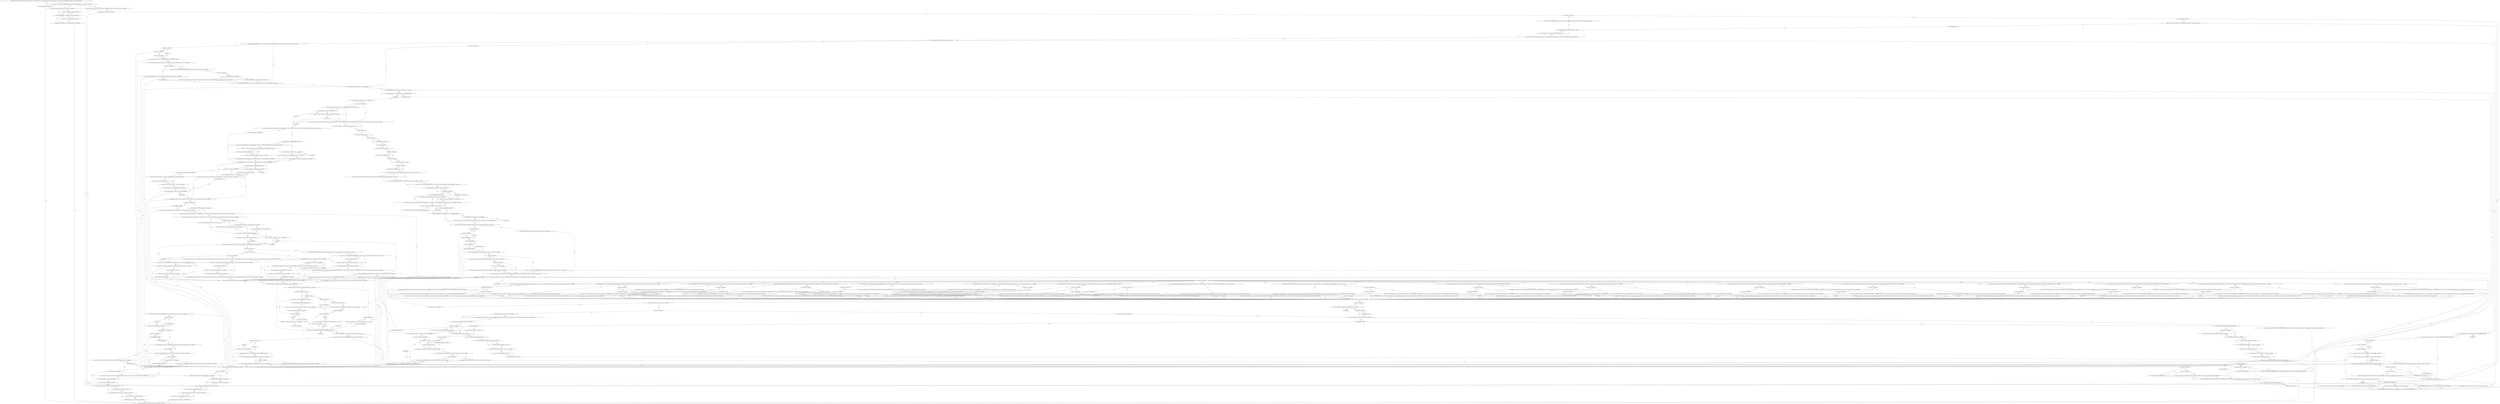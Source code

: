 digraph "func" {
"134537191" [label = "'push ebp', 'mov ebp, esp', 'push edi', 'push esi', 'push ebx', 'sub esp, 0x4d0', 'mov ebx, dword [ebp+0x10]', 'lea eax, [ebp-0x1d4]', 'push eax', 'lea eax, [ebp-0x15c]', 'push eax', 'push ebx', 'call 0x80505bf', 'add esp, 0x10', 'test eax, eax', 'js 0x804ffdc', " ]
"134545372" [label = "'mov dword [ebp-0x4a4], 0x0', 'jmp 0x804fe73', " ]
"134537237" [label = "'sub esp, 0x8', 'lea eax, [ebp-0x1d4]', 'push eax', 'push dword [ebp+0x14]', 'call 0x805042f', 'add esp, 0x10', 'test eax, eax', 'js 0x804e082', " ]
"134545011" [label = "'mov eax, dword [ebp-0x4a4]', 'lea esp, [ebp-0xc]', 'pop ebx', 'pop esi', 'pop edi', 'pop ebp', 'retn', " ]
"134537346" [label = "'mov eax, dword [ebp-0x158]', 'lea edx, [ebp-0x14c]', 'cmp eax, edx', 'je 0x804e09e', " ]
"134537262" [label = "'mov eax, dword [ebp-0x154]', 'add eax, 0x7', 'cmp eax, 0x6', 'mov edx, 0xffffffff', 'cmovbe eax, edx', 'add eax, dword [ebp-0x150]', 'jb 0x804fe26', " ]
"134537374" [label = "'mov eax, dword [ebp-0x1d0]', 'lea edx, [ebp-0x1cc]', 'cmp eax, edx', 'je 0x804e0ba', " ]
"134537362" [label = "'sub esp, 0xc', 'push eax', 'call 0x8049d32', 'add esp, 0x10', " ]
"134544934" [label = "'mov eax, dword [ebp-0x158]', 'lea edx, [ebp-0x14c]', 'cmp eax, edx', 'je 0x804fe42', " ]
"134537294" [label = "'lea edx, [eax+0x6]', 'cmp eax, edx', 'ja 0x804fe26', " ]
"134537402" [label = "'call 0x8049240', 'mov dword [eax], 0x16', 'mov dword [ebp-0x4a4], 0x0', 'jmp 0x804fe73', " ]
"134537390" [label = "'sub esp, 0xc', 'push eax', 'call 0x8049d32', 'add esp, 0x10', " ]
"134544962" [label = "'mov eax, dword [ebp-0x1d0]', 'lea edx, [ebp-0x1cc]', 'cmp eax, edx', 'je 0x804fe5e', " ]
"134544950" [label = "'sub esp, 0xc', 'push eax', 'call 0x8049d32', 'add esp, 0x10', " ]
"134537305" [label = "'cmp edx, 0xf9f', 'ja 0x804e0d4', " ]
"134544990" [label = "'call 0x8049240', 'mov dword [eax], 0xc', 'mov dword [ebp-0x4a4], 0x0', " ]
"134544978" [label = "'sub esp, 0xc', 'push eax', 'call 0x8049d32', 'add esp, 0x10', " ]
"134537428" [label = "'cmp edx, 0xffffffff', 'je 0x804fe26', " ]
"134537313" [label = "'add edx, 0x1b', 'and edx, 0xfffffff0', 'sub esp, edx', 'lea eax, [esp+0xf]', 'and eax, 0xfffffff0', 'mov dword [ebp-0x4ac], eax', 'mov dword [ebp-0x4c0], 0x0', 'jmp 0x804e0fd', " ]
"134537437" [label = "'sub esp, 0xc', 'push edx', 'call 0x804d80b', 'mov dword [ebp-0x4ac], eax', 'add esp, 0x10', 'test eax, eax', 'je 0x804fe26', " ]
"134537469" [label = "'mov dword [ebp-0x4a8], 0x0', 'cmp dword [ebp+0x8], 0x0', 'je 0x804e118', " ]
"134537463" [label = "'mov dword [ebp-0x4c0], eax', " ]
"134537496" [label = "'mov eax, dword [ebp-0x158]', 'mov dword [ebp-0x49c], eax', 'mov eax, dword [ebp+0x8]', 'mov dword [ebp-0x4a4], eax', 'mov esi, 0x0', 'mov dword [ebp-0x4b8], 0x0', 'jmp 0x804e428', " ]
"134537485" [label = "'mov eax, dword [ebp+0xc]', 'mov eax, dword [eax]', 'mov dword [ebp-0x4a8], eax', " ]
"134538280" [label = "'mov eax, dword [ebp-0x49c]', 'mov eax, dword [eax]', 'cmp eax, ebx', 'je 0x804e36f', " ]
"134538095" [label = "'mov edi, esi', 'jmp 0x804e1c1', " ]
"134538296" [label = "'sub eax, ebx', 'mov dword [ebp-0x4b0], eax', 'lea edi, [esi+eax]', 'cmp esi, edi', 'mov eax, 0xffffffff', 'cmova edi, eax', 'mov eax, dword [ebp-0x4a8]', 'cmp eax, edi', 'jae 0x804e1a6', " ]
"134537665" [label = "'mov eax, dword [ebp-0x4b8]', 'cmp dword [ebp-0x15c], eax', 'je 0x804ff0a', " ]
"134537638" [label = "'mov eax, dword [ebp-0x4a4]', 'add eax, esi', 'sub esp, 0x4', 'push dword [ebp-0x4b0]', 'push ebx', 'push eax', 'call 0x8049030', 'add esp, 0x10', " ]
"134538331" [label = "'test eax, eax', 'je 0x804e141', " ]
"134545162" [label = "'lea ebx, [edi+0x1]', 'cmp edi, ebx', 'mov eax, 0xffffffff', 'cmovbe eax, ebx', 'mov esi, dword [ebp-0x4a8]', 'cmp esi, eax', 'jae 0x8050060', " ]
"134537683" [label = "'mov eax, dword [ebp-0x49c]', 'movzx eax, byte [eax+0x24]', 'cmp al, 0x25', 'je 0x804e376', " ]
"134537537" [label = "'mov eax, 0xc', " ]
"134538339" [label = "'test eax, eax', 'js 0x804fdfd', " ]
"134545504" [label = "'mov eax, dword [ebp-0x4a4]', 'mov byte [eax+edi], 0x0', 'cmp eax, dword [ebp+0x8]', 'je 0x805007b', " ]
"134545189" [label = "'test esi, esi', 'je 0x804ffeb', " ]
"134538102" [label = "'mov eax, dword [ebp-0x49c]', 'mov eax, dword [eax+0x28]', 'cmp eax, 0xffffffff', 'jne 0x804e3a6', " ]
"134537701" [label = "'mov edx, dword [ebp-0x49c]', 'mov ecx, dword [edx+0x28]', 'cmp ecx, 0xffffffff', 'je 0x804e4be', " ]
"134537542" [label = "'cmp eax, edi', 'cmovb eax, edi', 'mov dword [ebp-0x4a8], eax', 'cmp eax, 0xffffffff', 'je 0x804fdfd', " ]
"134544893" [label = "'mov eax, dword [ebp-0x4a4]', 'cmp eax, dword [ebp+0x8]', 'je 0x804fe10', " ]
"134538347" [label = "'add eax, eax', 'jmp 0x804e146', " ]
"134545531" [label = "'mov eax, dword [ebp-0x4c0]', 'test eax, eax', 'je 0x8050091', " ]
"134545519" [label = "'cmp dword [ebp-0x4a8], ebx', 'ja 0x804ff91', " ]
"134545387" [label = "'mov dword [ebp-0x4a8], 0xc', " ]
"134545197" [label = "'js 0x804fdfd', " ]
"134538150" [label = "'call 0x8049360', " ]
"134538116" [label = "'lea esi, [edi+0x1]', 'cmp edi, esi', 'cmova esi, eax', 'mov eax, dword [ebp-0x4a8]', 'cmp eax, esi', 'jae 0x804e405', " ]
"134538430" [label = "'call 0x8049360', " ]
"134537719" [label = "'cmp al, 0x6e', 'je 0x804e4c3', " ]
"134544912" [label = "'mov eax, dword [ebp-0x4c0]', 'test eax, eax', 'je 0x804fe26', " ]
"134544904" [label = "'test eax, eax', 'jne 0x804ffc6', " ]
"134537562" [label = "'mov ecx, dword [ebp-0x4a4]', 'cmp ecx, dword [ebp+0x8]', 'sete byte [ebp-0x4a0]', 'movzx eax, byte [ebp-0x4a0]', 'test ecx, ecx', 'je 0x804e309', " ]
"134537993" [label = "'sub esp, 0xc', 'push dword [ebp-0x4a8]', 'call 0x804d80b', 'mov dword [ebp-0x4b4], eax', 'add esp, 0x10', 'test eax, eax', 'je 0x804fdfd', " ]
"134537593" [label = "'test al, al', 'jne 0x804e309', " ]
"134545553" [label = "'mov eax, dword [ebp-0x158]', 'lea edx, [ebp-0x14c]', 'cmp eax, edx', 'je 0x80500ad', " ]
"134545541" [label = "'sub esp, 0xc', 'push eax', 'call 0x8049d32', 'add esp, 0x10', " ]
"134545297" [label = "'sub esp, 0x8', 'push ebx', 'mov ebx, eax', 'push eax', 'call 0x804d83f', 'add esp, 0x10', 'test eax, eax', 'cmove eax, ebx', 'mov dword [ebp-0x4a4], eax', 'jmp 0x805007b', " ]
"134545397" [label = "'cmp dword [ebp-0x4a8], eax', 'jae 0x8050014', " ]
"134545203" [label = "'add esi, esi', 'mov dword [ebp-0x4a8], esi', 'jmp 0x804fff5', " ]
"134538245" [label = "'mov eax, dword [ebp-0x4a4]', 'mov byte [eax+edi], 0x25', " ]
"134538134" [label = "'test eax, eax', 'je 0x804e3ab', " ]
"134538435" [label = "'shl ecx, 0x4', 'add ecx, dword [ebp-0x1d0]', 'mov eax, dword [ecx]', 'sub eax, 0x12', 'cmp eax, 0x4', 'ja 0x804e523', " ]
"134537727" [label = "'and eax, 0xffffffdf', 'lea edx, [eax-0x45]', 'cmp dl, 0x2', 'jbe 0x804e20e', " ]
"134544922" [label = "'sub esp, 0xc', 'push eax', 'call 0x8049d32', 'add esp, 0x10', " ]
"134545350" [label = "'sub esp, 0xc', 'push dword [ebp-0x4a4]', 'call 0x8049d32', 'add esp, 0x10', 'jmp 0x804fe10', " ]
"134538024" [label = "'test esi, esi', 'je 0x804e35e', " ]
"134537601" [label = "'sub esp, 0x8', 'push dword [ebp-0x4a8]', 'push dword [ebp-0x4a4]', 'call 0x804d83f', 'add esp, 0x10', 'test eax, eax', 'je 0x804fdfd', " ]
"134545581" [label = "'mov eax, dword [ebp-0x1d0]', 'lea edx, [ebp-0x1cc]', 'cmp eax, edx', 'je 0x80500c9', " ]
"134545569" [label = "'sub esp, 0xc', 'push eax', 'call 0x8049d32', 'add esp, 0x10', " ]
"134545428" [label = "'mov esi, dword [ebp-0x4a4]', 'cmp esi, dword [ebp+0x8]', 'sete byte [ebp-0x49c]', 'movzx eax, byte [ebp-0x49c]', 'test esi, esi', 'je 0x804ff40', " ]
"134545216" [label = "'sub esp, 0xc', 'push dword [ebp-0x4a8]', 'call 0x804d80b', 'mov esi, eax', 'add esp, 0x10', 'test eax, eax', 'je 0x804fdfd', " ]
"134545459" [label = "'test al, al', 'jne 0x804ff40', " ]
"134545405" [label = "'cmp edi, ebx', 'ja 0x804fdfd', " ]
"134545413" [label = "'cmp ebx, 0xffffffff', 'je 0x804fdfd', " ]
"134538255" [label = "'mov eax, dword [ebp-0x49c]', 'mov ebx, dword [eax+0x4]', 'add dword [ebp-0x4b8], 0x1', 'add eax, 0x2c', 'mov dword [ebp-0x49c], eax', " ]
"134538155" [label = "'mov eax, 0xc', " ]
"134538138" [label = "'test eax, eax', 'js 0x804fdfd', " ]
"134538531" [label = "'call 0x8049360', " ]
"134538454" [label = "'jmp dword [eax*4+0x8052850]', " ]
"134537742" [label = "'mov edx, dword [ebp-0x1d0]', 'mov ebx, ecx', 'shl ebx, 0x4', 'add ebx, edx', 'cmp dword [ebx], 0xc', 'je 0x804e528', " ]
"134537738" [label = "'cmp al, 0x41', 'jne 0x804e224', " ]
"134538078" [label = "'mov eax, dword [ebp-0x4b4]', 'mov dword [ebp-0x4a4], eax', 'jmp 0x804e1a6', " ]
"134538028" [label = "'cmp byte [ebp-0x4a0], 0x0', 'je 0x804e35e', " ]
"134537632" [label = "'mov dword [ebp-0x4a4], eax', " ]
"134545609" [label = "'mov eax, dword [ebp+0xc]', 'mov dword [eax], edi', 'jmp 0x804fe73', " ]
"134545597" [label = "'sub esp, 0xc', 'push eax', 'call 0x8049d32', 'add esp, 0x10', " ]
"134545243" [label = "'test edi, edi', 'je 0x804ff86', " ]
"134545467" [label = "'sub esp, 0x8', 'push dword [ebp-0x4a8]', 'push dword [ebp-0x4a4]', 'call 0x804d83f', 'add esp, 0x10', 'test eax, eax', 'je 0x804ffc6', " ]
"134545422" [label = "'mov dword [ebp-0x4a8], ebx', " ]
"134538160" [label = "'cmp eax, esi', 'cmovb eax, esi', 'mov dword [ebp-0x4a8], eax', 'cmp eax, 0xffffffff', 'je 0x804fdfd', " ]
"134538146" [label = "'add eax, eax', 'jmp 0x804e3b0', " ]
"134538461" [label = "'mov eax, dword [ecx+0x4]', 'mov ecx, edi', 'mov byte [eax], cl', 'mov esi, edi', 'jmp 0x804e40f', " ]
"134538475" [label = "'mov eax, dword [ecx+0x4]', 'mov word [eax], di', 'mov esi, edi', 'jmp 0x804e40f', " ]
"134538488" [label = "'mov eax, dword [ecx+0x4]', 'mov dword [eax], edi', 'mov esi, edi', 'jmp 0x804e40f', " ]
"134538500" [label = "'mov eax, dword [ecx+0x4]', 'mov dword [eax], edi', 'mov esi, edi', 'jmp 0x804e40f', " ]
"134538512" [label = "'mov eax, dword [ecx+0x4]', 'mov dword [eax], edi', 'mov dword [eax+0x4], 0x0', 'mov esi, edi', 'jmp 0x804e40f', " ]
"134538536" [label = "'fld st0, tword [ebx+0x4]', 'fucomi st0, st0', 'jpe 0x804e547', " ]
"134537764" [label = "'mov esi, dword [ebp-0x1d0]', 'shl ecx, 0x4', 'mov eax, dword [esi+ecx]', 'mov dword [ebp-0x4b4], eax', 'mov eax, dword [ebp-0x49c]', 'mov eax, dword [eax+0x8]', 'mov ebx, dword [ebp-0x4ac]', 'mov byte [ebx], 0x25', 'add ebx, 0x1', 'test al, 0x1', 'je 0x804e25c', " ]
"134538037" [label = "'sub esp, 0x4', 'push esi', 'push dword [ebp-0x4a4]', 'push dword [ebp-0x4b4]', 'call 0x8049030', 'add esp, 0x10', 'mov eax, dword [ebp-0x4b4]', 'mov dword [ebp-0x4a4], eax', 'jmp 0x804e1a6', " ]
"134545286" [label = "'mov dword [ebp-0x4a4], esi', 'jmp 0x8050060', " ]
"134545247" [label = "'cmp byte [ebp-0x49c], 0x0', 'je 0x804ff86', " ]
"134545498" [label = "'mov dword [ebp-0x4a4], eax', " ]
"134538180" [label = "'mov eax, dword [ebp-0x4a4]', 'cmp eax, dword [ebp+0x8]', 'sete bl', 'test eax, eax', 'je 0x804e472', " ]
"134538354" [label = "'sub esp, 0xc', 'push dword [ebp-0x4a8]', 'call 0x804d80b', 'add esp, 0x10', 'test eax, eax', 'je 0x804fdfd', " ]
"134538200" [label = "'test bl, bl', 'jne 0x804e472', " ]
"134538567" [label = "'fstp st0, st0', " ]
"134538543" [label = "'fld st0, st0', 'fadd st0, st1', 'fxch st0, st1', 'fucomip st0, st1', 'fstp st0, st0', 'jpe 0x804e224', " ]
"134537820" [label = "'test al, 0x2', 'je 0x804e266', " ]
"134537807" [label = "'mov ecx, dword [ebp-0x4ac]', 'lea ebx, [ecx+0x2]', 'mov byte [ecx+0x1], 0x27', " ]
"134545256" [label = "'sub esp, 0x4', 'push edi', 'push dword [ebp-0x4a4]', 'push eax', 'call 0x8049030', 'add esp, 0x10', 'mov dword [ebp-0x4a4], esi', 'jmp 0x8050060', " ]
"134538379" [label = "'test edi, edi', 'je 0x804e4b3', " ]
"134538208" [label = "'sub esp, 0x8', 'push dword [ebp-0x4a8]', 'push dword [ebp-0x4a4]', 'call 0x804d83f', 'add esp, 0x10', 'test eax, eax', 'je 0x804fdfd', " ]
"134538569" [label = "'mov ebx, dword [ebp-0x49c]', 'mov esi, dword [ebx+0x8]', 'mov dword [ebp-0x4b0], esi', 'mov ecx, dword [ebx+0xc]', 'mov esi, dword [ebx+0x10]', 'mov dword [ebp-0x4a0], esi', 'cmp ecx, esi', 'je 0x804e662', " ]
"134538559" [label = "'jne 0x804e224', " ]
"134537830" [label = "'test al, 0x4', 'je 0x804e270', " ]
"134537824" [label = "'mov byte [ebx], 0x2d', 'lea ebx, [ebx+0x1]', " ]
"134538419" [label = "'mov dword [ebp-0x4a4], eax', 'jmp 0x804e405', " ]
"134538383" [label = "'test bl, bl', 'je 0x804e4b3', " ]
"134538239" [label = "'mov dword [ebp-0x4a4], eax', " ]
"134538850" [label = "'mov dword [ebp-0x4b4], 0x0', 'jmp 0x804e58f', " ]
"134538639" [label = "'mov ecx, dword [ebp-0x49c]', 'mov esi, dword [ecx+0x18]', 'mov ebx, dword [ecx+0x1c]', 'cmp esi, ebx', 'je 0x804e6c9', " ]
"134538604" [label = "'mov ebx, dword [ebx+0x14]', 'cmp ebx, 0xffffffff', 'je 0x804e5fa', " ]
"134538746" [label = "'mov esi, 0x0', 'mov dword [ebp-0x4b4], edx', 'mov byte [ebp-0x4bc], al', 'mov eax, esi', 'mov dword [ebp-0x4c4], edi', 'mov edi, dword [ebp-0x4a0]', 'jmp 0x804e627', " ]
"134538616" [label = "'shl ebx, 0x4', 'add ebx, edx', 'cmp dword [ebx], 0x5', 'jne 0x804e5e4', " ]
"134538565" [label = "'jmp 0x804e549', " ]
"134537840" [label = "'test al, 0x8', 'je 0x804e27a', " ]
"134537834" [label = "'mov byte [ebx], 0x2b', 'lea ebx, [ebx+0x1]', " ]
"134538387" [label = "'sub esp, 0x4', 'push edi', 'push dword [ebp-0x4a4]', 'mov ebx, eax', 'push eax', 'call 0x8049030', 'add esp, 0x10', 'mov dword [ebp-0x4a4], ebx', 'jmp 0x804e405', " ]
"134538953" [label = "'cmp al, 0x41', 'mov ecx, 0x6', 'mov edx, 0x0', 'cmovne edx, ecx', 'mov dword [ebp-0x4bc], edx', 'mov eax, 0x12', 'mov edx, 0xc', 'cmove eax, edx', " ]
"134538659" [label = "'mov ecx, dword [ecx+0x20]', 'cmp ecx, 0xffffffff', 'je 0x804e676', " ]
"134538791" [label = "'add ecx, 0x1', 'movsx esi, byte [ecx-0x1]', 'sub esi, 0x30', 'mov edx, 0xffffffff', 'cmp eax, 0x19999999', 'ja 0x804e61b', " ]
"134538724" [label = "'call 0x8049360', " ]
"134538626" [label = "'mov esi, dword [ebx+0x4]', 'mov dword [ebp-0x4b4], esi', 'test esi, esi', 'js 0x804e5e9', " ]
"134537850" [label = "'test al, 0x10', 'je 0x804e284', " ]
"134537844" [label = "'mov byte [ebx], 0x20', 'lea ebx, [ebx+0x1]', " ]
"134538987" [label = "'mov ebx, dword [ebp-0x4b4]', 'cmp ebx, eax', 'cmovae eax, ebx', 'lea esi, [eax+0x1]', 'mov dword [ebp-0x4c8], esi', 'cmp eax, esi', 'ja 0x804fdfd', " ]
"134538870" [label = "'lea eax, [esi+0x1]', 'cmp ebx, eax', 'je 0x804e7ed', " ]
"134538671" [label = "'shl ecx, 0x4', 'add edx, ecx', 'cmp dword [edx], 0x5', 'jne 0x804e671', " ]
"134538779" [label = "'lea eax, [esi+edx]', 'cmp edx, eax', 'cmova eax, ebx', 'cmp edi, ecx', 'je 0x804e644', " ]
"134538813" [label = "'lea edx, [eax+eax*4]', 'add edx, edx', 'jmp 0x804e61b', " ]
"134538729" [label = "'or dword [ebp-0x4b0], 0x2', 'neg esi', 'mov dword [ebp-0x4b4], esi', 'jmp 0x804e58f', " ]
"134537860" [label = "'test al, 0x40', 'je 0x804e28e', " ]
"134537854" [label = "'mov byte [ebx], 0x23', 'lea ebx, [ebx+0x1]', " ]
"134539015" [label = "'cmp esi, 0x2bc', 'jbe 0x804e801', " ]
"134539265" [label = "'lea eax, [ebp-0x490]', 'mov dword [ebp-0x4a0], eax', 'jmp 0x804e736', " ]
"134539027" [label = "'cmp esi, 0xffffffff', 'je 0x804fdfd', " ]
"134539245" [label = "'mov dword [ebp-0x4bc], 0x0', 'mov eax, 0xc', 'jmp 0x804e6eb', " ]
"134538881" [label = "'mov edx, 0x0', 'mov dword [ebp-0x4a0], edi', 'jmp 0x804e69a', " ]
"134538865" [label = "'call 0x8049360', " ]
"134538685" [label = "'mov edx, dword [edx+0x4]', 'test edx, edx', 'js 0x804e6c9', " ]
"134538820" [label = "'mov edx, dword [ebp-0x4b4]', 'mov dword [ebp-0x4b4], eax', 'movzx eax, byte [ebp-0x4bc]', 'mov edi, dword [ebp-0x4c4]', 'jmp 0x804e58f', " ]
"134537870" [label = "'test al, 0x20', 'je 0x804e298', " ]
"134537864" [label = "'mov byte [ebx], 0x49', 'lea ebx, [ebx+0x1]', " ]
"134539062" [label = "'mov eax, dword [ebp-0x49c]', 'mov eax, dword [eax+0x28]', 'mov dword [ebp-0x4c4], eax', 'shl eax, 0x4', 'add eax, dword [ebp-0x1d0]', 'fld st0, tword [eax+0x4]', 'fucomi st0, st0', 'jpe 0x804e812', " ]
"134539036" [label = "'sub esp, 0xc', 'push esi', 'call 0x804d80b', 'mov dword [ebp-0x4a0], eax', 'add esp, 0x10', 'test eax, eax', 'je 0x804fdfd', " ]
"134538906" [label = "'add eax, 0x1', 'movsx edi, byte [eax-0x1]', 'sub edi, 0x30', 'mov esi, 0xffffffff', 'cmp edx, 0x19999999', 'ja 0x804e68e', " ]
"134538696" [label = "'mov dword [ebp-0x4bc], edx', " ]
"134537880" [label = "'mov ecx, dword [ebp-0x49c]', 'mov eax, dword [ecx+0xc]', 'mov edx, dword [ecx+0x10]', 'cmp eax, edx', 'je 0x804e2c4', " ]
"134537874" [label = "'mov byte [ebx], 0x30', 'lea ebx, [ebx+0x1]', " ]
"134539282" [label = "'fstp st0, st0', 'mov eax, dword [ebp-0x49c]', 'movzx eax, byte [eax+0x24]', 'mov byte [ebp-0x4bc], al', 'sub eax, 0x41', 'cmp al, 0x19', 'ja 0x804e849', " ]
"134539097" [label = "'fnstcw word [ebp-0x494]', 'movzx eax, word [ebp-0x494]', 'mov word [ebp-0x4c4], ax', 'or ah, 0x3', 'mov word [ebp-0x494], ax', 'fldcw word [ebp-0x494]', 'fxam', 'fnstsw ax', 'test ah, 0x2', 'je 0x804e867', " ]
"134538894" [label = "'lea edx, [edi+esi]', 'cmp esi, edx', 'cmova edx, ecx', 'cmp ebx, eax', 'je 0x804e6b8', " ]
"134538929" [label = "'lea esi, [edx+edx*4]', 'add esi, esi', 'jmp 0x804e68e', " ]
"134538702" [label = "'mov esi, dword [ebp-0x4bc]', 'lea eax, [esi+0xc]', 'cmp esi, eax', 'ja 0x804fdfd', " ]
"134537924" [label = "'mov edx, dword [ebp-0x49c]', 'mov eax, dword [edx+0x18]', 'mov edx, dword [edx+0x1c]', 'cmp eax, edx', 'je 0x804e2f0', " ]
"134537896" [label = "'sub edx, eax', 'sub esp, 0x4', 'mov dword [ebp-0x4a0], edx', 'push edx', 'push eax', 'push ebx', 'call 0x8049030', 'add ebx, dword [ebp-0x4a0]', 'add esp, 0x10', " ]
"134539337" [label = "'mov eax, dword [ebp-0x4a0]', 'mov byte [eax], 0x6e', 'mov byte [eax+0x1], 0x61', 'lea ebx, [eax+0x3]', 'mov byte [eax+0x2], 0x6e', 'mov esi, 0x0', 'jmp 0x804e914', " ]
"134539307" [label = "'mov eax, dword [ebp-0x4a0]', 'mov byte [eax], 0x4e', 'mov byte [eax+0x1], 0x41', 'lea ebx, [eax+0x3]', 'mov byte [eax+0x2], 0x4e', 'mov esi, 0x0', 'jmp 0x804e914', " ]
"134539367" [label = "'test byte [ebp-0x4b0], 0x4', 'je 0x804e881', " ]
"134539146" [label = "'fchs', 'mov eax, dword [ebp-0x4a0]', 'lea esi, [eax+0x1]', 'mov byte [eax], 0x2d', " ]
"134538936" [label = "'mov dword [ebp-0x4bc], edx', 'mov edi, dword [ebp-0x4a0]', 'jmp 0x804e5ce', " ]
"134538719" [label = "'jmp 0x804e6eb', " ]
"134537968" [label = "'mov eax, dword [ebp-0x4b4]', 'sub eax, 0x7', 'cmp eax, 0x9', 'ja 0x804edcc', " ]
"134537940" [label = "'sub edx, eax', 'sub esp, 0x4', 'mov dword [ebp-0x4a0], edx', 'push edx', 'push eax', 'push ebx', 'call 0x8049030', 'add ebx, dword [ebp-0x4a0]', 'add esp, 0x10', " ]
"134539540" [label = "'mov eax, ebx', 'sub eax, dword [ebp-0x4a0]', 'mov edx, dword [ebp-0x4b4]', 'cmp edx, eax', 'jbe 0x804e98b', " ]
"134539393" [label = "'mov eax, dword [ebp-0x4a0]', 'mov esi, eax', 'test byte [ebp-0x4b0], 0x8', 'je 0x804e798', " ]
"134539376" [label = "'mov eax, dword [ebp-0x4a0]', 'lea esi, [eax+0x1]', 'mov byte [eax], 0x2b', 'jmp 0x804e798', " ]
"134539160" [label = "'fldz', 'fxch st0, st1', 'fcomi st0, st1', 'fstp st1, st0', 'jbe 0x804e8b6', " ]
"134540748" [label = "'mov dword [ebp-0x4bc], ebx', 'jmp 0x804ed15', " ]
"134537986" [label = "'jmp dword [eax*4+0x8052828]', " ]
"134539659" [label = "'mov esi, ebx', 'sub esi, dword [ebp-0x4a0]', 'cmp esi, dword [ebp-0x4c8]', 'jae 0x804ec2d', " ]
"134539558" [label = "'sub edx, eax', 'mov eax, edx', 'lea ecx, [ebx+edx]', 'test byte [ebp-0x4b0], 0x2', 'jne 0x804ebb4', " ]
"134539414" [label = "'lea esi, [eax+0x1]', 'mov byte [eax], 0x20', 'jmp 0x804e798', " ]
"134539446" [label = "'fldz', 'fxch st0, st1', 'fucomip st0, st1', 'fstp st0, st0', 'jpe 0x804e9dd', " ]
"134539741" [label = "'call 0x8049360', " ]
"134539460" [label = "'jne 0x804e9dd', " ]
"134539174" [label = "'fld st0, st0', 'fadd st0, st1', 'fucomip st0, st1', 'fstp st0, st0', 'jpe 0x804e9dd', " ]
"134539188" [label = "'jne 0x804e9dd', " ]
"134540565" [label = "'mov ebx, dword [ebp-0x49c]', 'movzx eax, byte [ebx+0x24]', 'mov ecx, dword [ebp-0x4bc]', 'mov byte [ecx], al', 'mov byte [ecx+0x1], 0x0', 'mov eax, dword [ebx+0x14]', 'cmp eax, 0xffffffff', 'je 0x804eddc', " ]
"134540547" [label = "'mov byte [ebx], 0x6c', 'lea ebx, [ebx+0x1]', " ]
"134540553" [label = "'lea eax, [ebx+0x1]', 'mov dword [ebp-0x4bc], eax', 'mov byte [ebx], 0x6c', " ]
"134540731" [label = "'lea eax, [ebx+0x1]', 'mov dword [ebp-0x4bc], eax', 'mov byte [ebx], 0x4c', 'jmp 0x804ed15', " ]
"134540333" [label = "'call 0x8049360', " ]
"134539679" [label = "'mov ebx, dword [ebp-0x4a8]', 'mov eax, ebx', 'sub eax, edi', 'cmp eax, esi', 'ja 0x804ec84', " ]
"134540212" [label = "'test edx, edx', 'je 0x804ec18', " ]
"134539578" [label = "'test byte [ebp-0x4b0], 0x20', 'je 0x804ebc8', " ]
"134539466" [label = "'mov eax, dword [ebp-0x49c]', 'movzx eax, byte [eax+0x24]', 'mov byte [ebp-0x4cc], al', 'and eax, 0xffffffdf', 'cmp al, 0x46', 'jne 0x804ea17', " ]
"134539194" [label = "'mov eax, dword [ebp-0x49c]', 'movzx eax, byte [eax+0x24]', 'mov byte [ebp-0x4bc], al', 'sub eax, 0x41', 'cmp al, 0x19', 'ja 0x804e8a1', " ]
"134540764" [label = "'mov dword [ebp-0x4b0], 0x0', 'jmp 0x804ed58', " ]
"134540599" [label = "'shl eax, 0x4', 'add eax, esi', 'cmp dword [eax], 0x5', 'jne 0x804edd7', " ]
"134540420" [label = "'mov eax, dword [ebp-0x4a4]', 'add eax, edi', 'sub esp, 0x4', 'push esi', 'mov ebx, dword [ebp-0x4a0]', 'push ebx', 'push eax', 'call 0x8049030', 'lea eax, [ebp-0x490]', 'add esp, 0x10', 'cmp ebx, eax', 'je 0x804ecb6', " ]
"134539697" [label = "'lea eax, [edi+esi]', 'cmp edi, eax', 'mov edx, 0xffffffff', 'cmova eax, edx', 'cmp ebx, eax', 'jae 0x804ec84', " ]
"134540312" [label = "'mov ebx, ecx', 'jmp 0x804e98b', " ]
"134540216" [label = "'add ebx, 0x1', 'mov byte [ebx-0x1], 0x20', 'cmp ecx, ebx', 'jne 0x804ebb8', " ]
"134540232" [label = "'mov edx, ecx', 'cmp dword [ebp-0x4a0], ebx', 'jae 0x804ebf9', " ]
"134539591" [label = "'test esi, esi', 'je 0x804ebc8', " ]
"134539799" [label = "'cmp al, 0x45', 'jne 0x804ea9a', " ]
"134539493" [label = "'mov byte [esi], 0x30', 'mov eax, dword [ebp-0x4b0]', 'and eax, 0x10', 'lea ebx, [esi+0x1]', 'or eax, dword [ebp-0x4bc]', 'jne 0x804e9e2', " ]
"134539425" [label = "'mov byte [esi], 0x69', 'mov byte [esi+0x1], 0x6e', 'lea ebx, [esi+0x3]', 'mov byte [esi+0x2], 0x66', 'mov esi, 0x0', 'jmp 0x804e900', " ]
"134539221" [label = "'mov byte [esi], 0x49', 'mov byte [esi+0x1], 0x4e', 'lea ebx, [esi+0x3]', 'mov byte [esi+0x2], 0x46', 'mov esi, 0x0', 'jmp 0x804e900', " ]
"134540632" [label = "'mov eax, dword [ebp-0x49c]', 'mov eax, dword [eax+0x20]', 'cmp eax, 0xffffffff', 'je 0x804ed89', " ]
"134540759" [label = "'call 0x8049360', " ]
"134540613" [label = "'mov eax, dword [eax+0x4]', 'mov dword [ebp-0x490], eax', 'mov dword [ebp-0x4b0], 0x1', " ]
"134540470" [label = "'add esi, edi', 'jmp 0x804e40f', " ]
"134540458" [label = "'sub esp, 0xc', 'push ebx', 'call 0x8049d32', 'add esp, 0x10', " ]
"134539718" [label = "'test ebx, ebx', 'je 0x804ec32', " ]
"134540227" [label = "'jmp 0x804e98b', " ]
"134540281" [label = "'test eax, eax', 'je 0x804ec26', " ]
"134540242" [label = "'mov esi, dword [ebp-0x4a0]', 'mov dword [ebp-0x4b0], eax', " ]
"134539599" [label = "'cmp esi, ebx', 'jae 0x804ec11', " ]
"134539930" [label = "'cmp al, 0x47', 'jne 0x804eb02', " ]
"134539803" [label = "'mov byte [esi], 0x30', 'mov eax, dword [ebp-0x4b0]', 'and eax, 0x10', 'lea ebx, [esi+0x1]', 'mov dword [ebp-0x4cc], ebx', 'or eax, dword [ebp-0x4bc]', 'jne 0x804ea60', " ]
"134539746" [label = "'lea ebx, [esi+0x2]', 'call 0x804dfc9', 'mov byte [esi+0x1], al', 'mov eax, dword [ebp-0x4bc]', 'test eax, eax', 'je 0x804e900', " ]
"134539520" [label = "'movzx eax, word [ebp-0x4c4]', 'mov word [ebp-0x494], ax', 'fldcw word [ebp-0x494]', " ]
"134540681" [label = "'lea ebx, [edi+0x2]', 'cmp edi, ebx', 'mov eax, 0xffffffff', 'cmovbe eax, ebx', 'mov edx, dword [ebp-0x4a8]', 'cmp edx, eax', 'jae 0x804ee39', " ]
"134540646" [label = "'shl eax, 0x4', 'add esi, eax', 'cmp dword [esi], 0x5', 'jne 0x804edeb', " ]
"134540338" [label = "'mov edx, 0xc', " ]
"134539726" [label = "'js 0x804fdfd', " ]
"134540326" [label = "'mov ebx, ecx', 'jmp 0x804e98b', " ]
"134540285" [label = "'add eax, ebx', " ]
"134540254" [label = "'sub ebx, 0x1', 'sub edx, 0x1', 'movzx eax, byte [ebx]', 'mov byte [edx], al', 'cmp esi, ebx', 'jne 0x804ebde', " ]
"134540305" [label = "'mov esi, ebx', 'jmp 0x804e974', " ]
"134539607" [label = "'mov edx, ecx', 'mov dword [ebp-0x4b0], eax', " ]
"134540034" [label = "'cmp al, 0x41', 'jne 0x804ebaf', " ]
"134539934" [label = "'mov byte [esi], 0x30', 'lea ebx, [esi+0x1]', 'test byte [ebp-0x4b0], 0x10', 'je 0x804e900', " ]
"134539872" [label = "'lea ebx, [esi+0x2]', 'mov dword [ebp-0x4cc], ebx', 'call 0x804dfc9', 'mov byte [esi+0x1], al', 'mov eax, dword [ebp-0x4bc]', 'test eax, eax', 'je 0x804ea38', " ]
"134539832" [label = "'mov eax, dword [ebp-0x49c]', 'movzx eax, byte [eax+0x24]', 'mov ebx, dword [ebp-0x4cc]', 'mov byte [ebx], al', 'mov eax, ebx', 'mov byte [ebx+0x1], 0x2b', 'mov byte [ebx+0x2], 0x30', 'lea ebx, [ebx+0x4]', 'mov byte [eax+0x3], 0x30', 'jmp 0x804e900', " ]
"134539771" [label = "'lea edx, [esi+eax+0x2]', 'mov eax, ebx', " ]
"134540857" [label = "'mov ebx, dword [ebp-0x4a8]', 'mov eax, dword [ebp-0x4a4]', 'mov dword [ebp-0x4a0], eax', 'jmp 0x80501ba', " ]
"134540708" [label = "'test edx, edx', 'je 0x8050162', " ]
"134540779" [label = "'call 0x8049360', " ]
"134540656" [label = "'mov eax, dword [esi+0x4]', 'mov esi, dword [ebp-0x4b0]', 'mov dword [ebp+esi*4-0x490], eax', 'lea eax, [esi+0x1]', 'mov dword [ebp-0x4b0], eax', " ]
"134540343" [label = "'cmp edx, eax', 'cmovae eax, edx', 'mov dword [ebp-0x4a8], eax', 'cmp eax, 0xffffffff', 'je 0x804fdfd', " ]
"134539732" [label = "'add ebx, ebx', 'mov edx, ebx', 'jmp 0x804ec37', " ]
"134540287" [label = "'add ebx, 0x1', 'mov byte [ebx-0x1], 0x20', 'cmp eax, ebx', 'jne 0x804ebff', " ]
"134540269" [label = "'mov eax, dword [ebp-0x4b0]', 'mov ebx, dword [ebp-0x4a0]', " ]
"134539636" [label = "'test eax, eax', 'je 0x804ec1f', " ]
"134539615" [label = "'sub ebx, 0x1', 'sub edx, 0x1', 'movzx eax, byte [ebx]', 'mov byte [edx], al', 'cmp esi, ebx', 'jne 0x804e95f', " ]
"134540207" [label = "'call 0x8049360', " ]
"134540042" [label = "'mov byte [esi], 0x30', 'lea eax, [esi+0x2]', 'mov dword [ebp-0x4d0], eax', 'mov eax, dword [ebp-0x49c]', 'movzx eax, byte [eax+0x24]', 'add eax, 0x17', 'mov byte [esi+0x1], al', 'mov byte [esi+0x2], 0x30', 'mov eax, dword [ebp-0x4b0]', 'and eax, 0x10', 'lea ebx, [esi+0x3]', 'mov dword [ebp-0x4cc], ebx', 'or eax, dword [ebp-0x4bc]', 'jne 0x804eb75', " ]
"134539953" [label = "'mov eax, dword [ebp-0x4bc]', 'test eax, eax', 'je 0x80500d3', " ]
"134539899" [label = "'lea edx, [esi+eax+0x2]', 'mov eax, ebx', " ]
"134539777" [label = "'add eax, 0x1', 'mov byte [eax-0x1], 0x30', 'cmp edx, eax', 'jne 0x804ea01', " ]
"134545850" [label = "'mov eax, dword [ebp-0x4a0]', 'mov byte [eax+edi], 0x0', 'call 0x8049240', 'mov dword [ebp-0x4a4], eax', 'mov eax, dword [eax]', 'mov dword [ebp-0x4a8], eax', 'jmp 0x804efaa', " ]
"134545762" [label = "'mov edx, 0xc', " ]
"134540716" [label = "'test edx, edx', 'js 0x804fdfd', " ]
"134540363" [label = "'mov eax, dword [ebp-0x4a4]', 'cmp eax, dword [ebp+0x8]', 'sete bl', 'test eax, eax', 'je 0x804ecbd', " ]
"134540477" [label = "'sub esp, 0xc', 'push dword [ebp-0x4a8]', 'call 0x804d80b', 'add esp, 0x10', 'test eax, eax', 'je 0x804fdfd', " ]
"134540379" [label = "'test bl, bl', 'jne 0x804ecbd', " ]
"134540298" [label = "'mov ebx, ecx', 'jmp 0x804e98b', " ]
"134540319" [label = "'mov ebx, ecx', 'jmp 0x804e98b', " ]
"134539644" [label = "'add eax, esi', " ]
"134539630" [label = "'mov eax, dword [ebp-0x4b0]', " ]
"134540149" [label = "'lea ebx, [esi+0x4]', 'mov dword [ebp-0x4cc], ebx', 'call 0x804dfc9', 'mov byte [esi+0x3], al', 'mov eax, dword [ebp-0x4bc]', 'test eax, eax', 'je 0x804eb44', " ]
"134540100" [label = "'mov eax, dword [ebp-0x49c]', 'movzx eax, byte [eax+0x24]', 'mov byte [ebp-0x4bc], al', 'add eax, 0xf', 'mov esi, dword [ebp-0x4cc]', 'mov byte [esi], al', 'mov byte [esi+0x1], 0x2b', 'lea ebx, [esi+0x3]', 'mov byte [esi+0x2], 0x30', 'mov esi, dword [ebp-0x4d0]', 'jmp 0x804e900', " ]
"134545619" [label = "'lea ebx, [esi+0x2]', 'call 0x804dfc9', 'mov byte [esi+0x1], al', 'jmp 0x804e900', " ]
"134539967" [label = "'lea ebx, [eax-0x1]', 'mov dword [ebp-0x4cc], ebx', 'lea ebx, [esi+0x2]', 'call 0x804dfc9', 'mov byte [esi+0x1], al', 'cmp dword [ebp-0x4cc], 0x0', 'je 0x804e900', " ]
"134539905" [label = "'add eax, 0x1', 'mov byte [eax-0x1], 0x30', 'cmp edx, eax', 'jne 0x804ea81', " ]
"134539788" [label = "'add ebx, dword [ebp-0x4bc]', 'jmp 0x804e900', " ]
"134541226" [label = "'mov dword [ebp-0x494], 0xffffffff', 'mov esi, ebx', 'sub esi, edi', 'mov eax, 0x7fffffff', 'cmovs esi, eax', 'mov eax, dword [ebp-0x4a4]', 'mov dword [eax], 0x0', 'mov eax, dword [ebp-0x4b4]', 'cmp eax, 0x11', 'ja 0x804fd00', " ]
"134545767" [label = "'cmp eax, edx', 'jbe 0x80501dc', " ]
"134540724" [label = "'add edx, edx', 'jmp 0x8050167', " ]
"134540502" [label = "'test edi, edi', 'je 0x804ecfb', " ]
"134540383" [label = "'sub esp, 0x8', 'push dword [ebp-0x4a8]', 'push dword [ebp-0x4a4]', 'call 0x804d83f', 'add esp, 0x10', 'test eax, eax', 'je 0x804fdfd', " ]
"134539646" [label = "'add esi, 0x1', 'mov byte [esi-0x1], 0x30', 'cmp esi, eax', 'jne 0x804e97e', " ]
"134540176" [label = "'lea edx, [esi+eax+0x4]', 'mov eax, ebx', " ]
"134540000" [label = "'mov eax, dword [ebp-0x4bc]', 'lea edx, [esi+eax+0x1]', 'mov eax, ebx', " ]
"134539916" [label = "'mov ebx, dword [ebp-0x4bc]', 'add dword [ebp-0x4cc], ebx', 'jmp 0x804ea38', " ]
"134544640" [label = "'call 0x8049360', " ]
"134541275" [label = "'jmp dword [eax*4+0x8052864]', " ]
"134545884" [label = "'mov ebx, edx', 'jmp 0x805017c', " ]
"134545788" [label = "'mov ecx, dword [ebp-0x4a4]', 'cmp ecx, dword [ebp+0x8]', 'sete al', 'mov esi, eax', 'test ecx, ecx', 'je 0x804edf0', " ]
"134545771" [label = "'cmp edi, ebx', 'ja 0x804fdfd', " ]
"134545779" [label = "'cmp ebx, 0xffffffff', 'je 0x804fdfd', " ]
"134540539" [label = "'mov dword [ebp-0x4a4], eax', 'jmp 0x804ec84', " ]
"134540506" [label = "'test bl, bl', 'je 0x804ecfb', " ]
"134540414" [label = "'mov dword [ebp-0x4a4], eax', " ]
"134539657" [label = "'mov ebx, ecx', " ]
"134540182" [label = "'add eax, 0x1', 'mov byte [eax-0x1], 0x30', 'cmp edx, eax', 'jne 0x804eb96', " ]
"134540012" [label = "'add eax, 0x1', 'mov byte [eax-0x1], 0x30', 'cmp eax, edx', 'jne 0x804eaec', " ]
"134540880" [label = "'mov eax, dword [ebp-0x49c]', 'mov eax, dword [eax+0x28]', 'mov dword [ebp-0x4c4], eax', 'shl eax, 0x4', 'add eax, dword [ebp-0x1d0]', 'movsx eax, byte [eax+0x4]', 'mov edx, dword [ebp-0x4b0]', 'cmp edx, 0x1', 'je 0x804efe2', " ]
"134541334" [label = "'mov eax, dword [ebp-0x49c]', 'mov eax, dword [eax+0x28]', 'mov dword [ebp-0x4c4], eax', 'shl eax, 0x4', 'add eax, dword [ebp-0x1d0]', 'movzx eax, byte [eax+0x4]', 'mov ecx, dword [ebp-0x4b0]', 'cmp ecx, 0x1', 'je 0x804f0ae', " ]
"134541538" [label = "'mov eax, dword [ebp-0x49c]', 'mov eax, dword [eax+0x28]', 'mov dword [ebp-0x4c4], eax', 'shl eax, 0x4', 'add eax, dword [ebp-0x1d0]', 'movsx eax, word [eax+0x4]', 'mov edx, dword [ebp-0x4b0]', 'cmp edx, 0x1', 'je 0x804f17a', " ]
"134541742" [label = "'mov eax, dword [ebp-0x49c]', 'mov eax, dword [eax+0x28]', 'mov dword [ebp-0x4c4], eax', 'shl eax, 0x4', 'add eax, dword [ebp-0x1d0]', 'movzx eax, word [eax+0x4]', 'mov ecx, dword [ebp-0x4b0]', 'cmp ecx, 0x1', 'je 0x804f246', " ]
"134541946" [label = "'mov eax, dword [ebp-0x49c]', 'mov eax, dword [eax+0x28]', 'mov dword [ebp-0x4c4], eax', 'shl eax, 0x4', 'add eax, dword [ebp-0x1d0]', 'mov eax, dword [eax+0x4]', 'mov edx, dword [ebp-0x4b0]', 'cmp edx, 0x1', 'je 0x804f311', " ]
"134542149" [label = "'mov eax, dword [ebp-0x49c]', 'mov eax, dword [eax+0x28]', 'mov dword [ebp-0x4c4], eax', 'shl eax, 0x4', 'add eax, dword [ebp-0x1d0]', 'mov eax, dword [eax+0x4]', 'mov ecx, dword [ebp-0x4b0]', 'cmp ecx, 0x1', 'je 0x804f3dc', " ]
"134542352" [label = "'mov eax, dword [ebp-0x49c]', 'mov eax, dword [eax+0x28]', 'mov dword [ebp-0x4c4], eax', 'shl eax, 0x4', 'add eax, dword [ebp-0x1d0]', 'mov eax, dword [eax+0x4]', 'mov edx, dword [ebp-0x4b0]', 'cmp edx, 0x1', 'je 0x804f4a7', " ]
"134542555" [label = "'mov eax, dword [ebp-0x49c]', 'mov eax, dword [eax+0x28]', 'mov dword [ebp-0x4c4], eax', 'shl eax, 0x4', 'add eax, dword [ebp-0x1d0]', 'mov eax, dword [eax+0x4]', 'mov ecx, dword [ebp-0x4b0]', 'cmp ecx, 0x1', 'je 0x804f572', " ]
"134542758" [label = "'mov eax, dword [ebp-0x49c]', 'mov eax, dword [eax+0x28]', 'mov dword [ebp-0x4c4], eax', 'shl eax, 0x4', 'add eax, dword [ebp-0x1d0]', 'mov edx, dword [eax+0x8]', 'mov eax, dword [eax+0x4]', 'mov ecx, dword [ebp-0x4b0]', 'cmp ecx, 0x1', 'je 0x804f63f', " ]
"134542967" [label = "'mov eax, dword [ebp-0x49c]', 'mov eax, dword [eax+0x28]', 'mov dword [ebp-0x4c4], eax', 'shl eax, 0x4', 'add eax, dword [ebp-0x1d0]', 'mov edx, dword [eax+0x8]', 'mov eax, dword [eax+0x4]', 'mov ecx, dword [ebp-0x4b0]', 'cmp ecx, 0x1', 'je 0x804f710', " ]
"134543176" [label = "'mov eax, dword [ebp-0x49c]', 'mov eax, dword [eax+0x28]', 'mov dword [ebp-0x4c4], eax', 'shl eax, 0x4', 'add eax, dword [ebp-0x1d0]', 'fld st0, qword [eax+0x4]', 'mov eax, dword [ebp-0x4b0]', 'cmp eax, 0x1', 'je 0x804f7e8', " ]
"134543399" [label = "'mov eax, dword [ebp-0x49c]', 'mov eax, dword [eax+0x28]', 'mov dword [ebp-0x4c4], eax', 'shl eax, 0x4', 'add eax, dword [ebp-0x1d0]', 'fld st0, tword [eax+0x4]', 'mov eax, dword [ebp-0x4b0]', 'cmp eax, 0x1', 'je 0x804f8ca', " ]
"134543625" [label = "'mov eax, dword [ebp-0x49c]', 'mov eax, dword [eax+0x28]', 'mov dword [ebp-0x4c4], eax', 'shl eax, 0x4', 'add eax, dword [ebp-0x1d0]', 'mov eax, dword [eax+0x4]', 'mov edx, dword [ebp-0x4b0]', 'cmp edx, 0x1', 'je 0x804f9a0', " ]
"134543828" [label = "'mov eax, dword [ebp-0x49c]', 'mov eax, dword [eax+0x28]', 'mov dword [ebp-0x4c4], eax', 'shl eax, 0x4', 'add eax, dword [ebp-0x1d0]', 'mov eax, dword [eax+0x4]', 'mov edx, dword [ebp-0x4b0]', 'cmp edx, 0x1', 'je 0x804fa6b', " ]
"134544031" [label = "'mov eax, dword [ebp-0x49c]', 'mov eax, dword [eax+0x28]', 'mov dword [ebp-0x4c4], eax', 'shl eax, 0x4', 'add eax, dword [ebp-0x1d0]', 'mov eax, dword [eax+0x4]', 'mov edx, dword [ebp-0x4b0]', 'cmp edx, 0x1', 'je 0x804fb36', " ]
"134544234" [label = "'mov eax, dword [ebp-0x49c]', 'mov eax, dword [eax+0x28]', 'mov dword [ebp-0x4c4], eax', 'shl eax, 0x4', 'add eax, dword [ebp-0x1d0]', 'mov eax, dword [eax+0x4]', 'mov ecx, dword [ebp-0x4b0]', 'cmp ecx, 0x1', 'je 0x804fc01', " ]
"134544437" [label = "'mov eax, dword [ebp-0x49c]', 'mov eax, dword [eax+0x28]', 'mov dword [ebp-0x4c4], eax', 'shl eax, 0x4', 'add eax, dword [ebp-0x1d0]', 'mov eax, dword [eax+0x4]', 'mov edx, dword [ebp-0x4b0]', 'cmp edx, 0x1', 'je 0x804fccc', " ]
"134540784" [label = "'sub esp, 0xc', 'push ebx', 'call 0x804d80b', 'mov dword [ebp-0x4a0], eax', 'add esp, 0x10', 'test eax, eax', 'je 0x804fdfd', " ]
"134545810" [label = "'test al, al', 'jne 0x804edf0', " ]
"134540510" [label = "'sub esp, 0x4', 'push edi', 'push dword [ebp-0x4a4]', 'mov ebx, eax', 'push eax', 'call 0x8049030', 'add esp, 0x10', 'mov dword [ebp-0x4a4], ebx', 'jmp 0x804ec84', " ]
"134540193" [label = "'mov ebx, dword [ebp-0x4bc]', 'add dword [ebp-0x4cc], ebx', 'jmp 0x804eb44', " ]
"134540023" [label = "'add ebx, dword [ebp-0x4cc]', 'jmp 0x804e900', " ]
"134541282" [label = "'lea ecx, [ebp-0x494]', 'push ecx', 'push eax', 'push dword [ebp-0x490]', 'push dword [ebp-0x4ac]', 'push 0xffffffff', 'push 0x1', 'push esi', 'mov eax, dword [ebp-0x4a0]', 'add eax, edi', 'push eax', 'call 0x8048fd0', 'add esp, 0x20', 'jmp 0x804eee4', " ]
"134540923" [label = "'test edx, edx', 'je 0x804eebd', " ]
"134541486" [label = "'lea ecx, [ebp-0x494]', 'push ecx', 'push eax', 'push dword [ebp-0x490]', 'push dword [ebp-0x4ac]', 'push 0xffffffff', 'push 0x1', 'push esi', 'mov eax, dword [ebp-0x4a0]', 'add eax, edi', 'push eax', 'call 0x8048fd0', 'add esp, 0x20', 'jmp 0x804eee4', " ]
"134541373" [label = "'test ecx, ecx', 'je 0x804f082', " ]
"134541690" [label = "'lea edx, [ebp-0x494]', 'push edx', 'push eax', 'push dword [ebp-0x490]', 'push dword [ebp-0x4ac]', 'push 0xffffffff', 'push 0x1', 'push esi', 'mov eax, dword [ebp-0x4a0]', 'add eax, edi', 'push eax', 'call 0x8048fd0', 'add esp, 0x20', 'jmp 0x804eee4', " ]
"134541577" [label = "'test edx, edx', 'je 0x804f14e', " ]
"134541894" [label = "'lea ecx, [ebp-0x494]', 'push ecx', 'push eax', 'push dword [ebp-0x490]', 'push dword [ebp-0x4ac]', 'push 0xffffffff', 'push 0x1', 'push esi', 'mov eax, dword [ebp-0x4a0]', 'add eax, edi', 'push eax', 'call 0x8048fd0', 'add esp, 0x20', 'jmp 0x804eee4', " ]
"134541781" [label = "'test ecx, ecx', 'je 0x804f21a', " ]
"134542097" [label = "'lea edx, [ebp-0x494]', 'push edx', 'push eax', 'push dword [ebp-0x490]', 'push dword [ebp-0x4ac]', 'push 0xffffffff', 'push 0x1', 'push esi', 'mov eax, dword [ebp-0x4a0]', 'add eax, edi', 'push eax', 'call 0x8048fd0', 'add esp, 0x20', 'jmp 0x804eee4', " ]
"134541984" [label = "'test edx, edx', 'je 0x804f2e5', " ]
"134542300" [label = "'lea ecx, [ebp-0x494]', 'push ecx', 'push eax', 'push dword [ebp-0x490]', 'push dword [ebp-0x4ac]', 'push 0xffffffff', 'push 0x1', 'push esi', 'mov eax, dword [ebp-0x4a0]', 'add eax, edi', 'push eax', 'call 0x8048fd0', 'add esp, 0x20', 'jmp 0x804eee4', " ]
"134542187" [label = "'test ecx, ecx', 'je 0x804f3b0', " ]
"134542503" [label = "'lea edx, [ebp-0x494]', 'push edx', 'push eax', 'push dword [ebp-0x490]', 'push dword [ebp-0x4ac]', 'push 0xffffffff', 'push 0x1', 'push esi', 'mov eax, dword [ebp-0x4a0]', 'add eax, edi', 'push eax', 'call 0x8048fd0', 'add esp, 0x20', 'jmp 0x804eee4', " ]
"134542390" [label = "'test edx, edx', 'je 0x804f47b', " ]
"134542706" [label = "'lea ecx, [ebp-0x494]', 'push ecx', 'push eax', 'push dword [ebp-0x490]', 'push dword [ebp-0x4ac]', 'push 0xffffffff', 'push 0x1', 'push esi', 'mov eax, dword [ebp-0x4a0]', 'add eax, edi', 'push eax', 'call 0x8048fd0', 'add esp, 0x20', 'jmp 0x804eee4', " ]
"134542593" [label = "'test ecx, ecx', 'je 0x804f546', " ]
"134542911" [label = "'sub esp, 0xc', 'lea ecx, [ebp-0x494]', 'push ecx', 'push edx', 'push eax', 'push dword [ebp-0x490]', 'push dword [ebp-0x4ac]', 'push 0xffffffff', 'push 0x1', 'push esi', 'mov eax, dword [ebp-0x4a0]', 'add eax, edi', 'push eax', 'call 0x8048fd0', 'add esp, 0x30', 'jmp 0x804eee4', " ]
"134542799" [label = "'test ecx, ecx', 'je 0x804f615', " ]
"134543120" [label = "'sub esp, 0xc', 'lea ecx, [ebp-0x494]', 'push ecx', 'push edx', 'push eax', 'push dword [ebp-0x490]', 'push dword [ebp-0x4ac]', 'push 0xffffffff', 'push 0x1', 'push esi', 'mov eax, dword [ebp-0x4a0]', 'add eax, edi', 'push eax', 'call 0x8048fd0', 'add esp, 0x30', 'jmp 0x804eee4', " ]
"134543008" [label = "'test ecx, ecx', 'je 0x804f6e6', " ]
"134543336" [label = "'sub esp, 0xc', 'lea eax, [ebp-0x494]', 'push eax', 'lea esp, [esp-0x8]', 'fstp qword [esp], st0', 'push dword [ebp-0x490]', 'push dword [ebp-0x4ac]', 'push 0xffffffff', 'push 0x1', 'push esi', 'mov eax, dword [ebp-0x4a0]', 'add eax, edi', 'push eax', 'call 0x8048fd0', 'add esp, 0x30', 'jmp 0x804eee4', " ]
"134543214" [label = "'test eax, eax', 'je 0x804f7b9', " ]
"134543562" [label = "'sub esp, 0x8', 'lea eax, [ebp-0x494]', 'push eax', 'lea esp, [esp-0xc]', 'fstp tword [esp], st0', 'push dword [ebp-0x490]', 'push dword [ebp-0x4ac]', 'push 0xffffffff', 'push 0x1', 'push esi', 'mov eax, dword [ebp-0x4a0]', 'add eax, edi', 'push eax', 'call 0x8048fd0', 'add esp, 0x30', 'jmp 0x804eee4', " ]
"134543437" [label = "'test eax, eax', 'je 0x804f898', " ]
"134543776" [label = "'lea edx, [ebp-0x494]', 'push edx', 'push eax', 'push dword [ebp-0x490]', 'push dword [ebp-0x4ac]', 'push 0xffffffff', 'push 0x1', 'push esi', 'mov eax, dword [ebp-0x4a0]', 'add eax, edi', 'push eax', 'call 0x8048fd0', 'add esp, 0x20', 'jmp 0x804eee4', " ]
"134543663" [label = "'test edx, edx', 'je 0x804f974', " ]
"134543979" [label = "'lea edx, [ebp-0x494]', 'push edx', 'push eax', 'push dword [ebp-0x490]', 'push dword [ebp-0x4ac]', 'push 0xffffffff', 'push 0x1', 'push esi', 'mov eax, dword [ebp-0x4a0]', 'add eax, edi', 'push eax', 'call 0x8048fd0', 'add esp, 0x20', 'jmp 0x804eee4', " ]
"134543866" [label = "'test edx, edx', 'je 0x804fa3f', " ]
"134544182" [label = "'lea edx, [ebp-0x494]', 'push edx', 'push eax', 'push dword [ebp-0x490]', 'push dword [ebp-0x4ac]', 'push 0xffffffff', 'push 0x1', 'push esi', 'mov eax, dword [ebp-0x4a0]', 'add eax, edi', 'push eax', 'call 0x8048fd0', 'add esp, 0x20', 'jmp 0x804eee4', " ]
"134544069" [label = "'test edx, edx', 'je 0x804fb0a', " ]
"134544385" [label = "'lea ecx, [ebp-0x494]', 'push ecx', 'push eax', 'push dword [ebp-0x490]', 'push dword [ebp-0x4ac]', 'push 0xffffffff', 'push 0x1', 'push esi', 'mov eax, dword [ebp-0x4a0]', 'add eax, edi', 'push eax', 'call 0x8048fd0', 'add esp, 0x20', 'jmp 0x804eee4', " ]
"134544272" [label = "'test ecx, ecx', 'je 0x804fbd5', " ]
"134544588" [label = "'lea edx, [ebp-0x494]', 'push edx', 'push eax', 'push dword [ebp-0x490]', 'push dword [ebp-0x4ac]', 'push 0xffffffff', 'push 0x1', 'push esi', 'mov eax, dword [ebp-0x4a0]', 'add eax, edi', 'push eax', 'call 0x8048fd0', 'add esp, 0x20', 'jmp 0x804eee4', " ]
"134544475" [label = "'test edx, edx', 'je 0x804fca0', " ]
"134540810" [label = "'test edi, edi', 'je 0x80501ba', " ]
"134545818" [label = "'sub esp, 0x8', 'push ebx', 'push dword [ebp-0x4a4]', 'call 0x804d83f', 'mov dword [ebp-0x4a0], eax', 'add esp, 0x10', 'test eax, eax', 'je 0x804fdfd', " ]
"134541028" [label = "'mov edx, dword [ebp-0x494]', 'test edx, edx', 'js 0x804fd0a', " ]
"134540989" [label = "'sub esp, 0x4', 'lea ecx, [ebp-0x494]', 'push ecx', 'push eax', 'push dword [ebp-0x4ac]', 'push 0xffffffff', 'push 0x1', 'push esi', 'mov eax, dword [ebp-0x4a0]', 'add eax, edi', 'push eax', 'call 0x8048fd0', 'add esp, 0x20', " ]
"134540927" [label = "'cmp edx, 0x2', 'jne 0x804f011', " ]
"134541442" [label = "'sub esp, 0x4', 'lea edx, [ebp-0x494]', 'push edx', 'push eax', 'push dword [ebp-0x4ac]', 'push 0xffffffff', 'push 0x1', 'push esi', 'mov eax, dword [ebp-0x4a0]', 'add eax, edi', 'push eax', 'call 0x8048fd0', 'add esp, 0x20', 'jmp 0x804eee4', " ]
"134541377" [label = "'cmp ecx, 0x2', 'jne 0x804f0dd', " ]
"134541646" [label = "'sub esp, 0x4', 'lea ecx, [ebp-0x494]', 'push ecx', 'push eax', 'push dword [ebp-0x4ac]', 'push 0xffffffff', 'push 0x1', 'push esi', 'mov eax, dword [ebp-0x4a0]', 'add eax, edi', 'push eax', 'call 0x8048fd0', 'add esp, 0x20', 'jmp 0x804eee4', " ]
"134541581" [label = "'cmp edx, 0x2', 'jne 0x804f1a9', " ]
"134541850" [label = "'sub esp, 0x4', 'lea edx, [ebp-0x494]', 'push edx', 'push eax', 'push dword [ebp-0x4ac]', 'push 0xffffffff', 'push 0x1', 'push esi', 'mov eax, dword [ebp-0x4a0]', 'add eax, edi', 'push eax', 'call 0x8048fd0', 'add esp, 0x20', 'jmp 0x804eee4', " ]
"134541785" [label = "'cmp ecx, 0x2', 'jne 0x804f275', " ]
"134542053" [label = "'sub esp, 0x4', 'lea ecx, [ebp-0x494]', 'push ecx', 'push eax', 'push dword [ebp-0x4ac]', 'push 0xffffffff', 'push 0x1', 'push esi', 'mov eax, dword [ebp-0x4a0]', 'add eax, edi', 'push eax', 'call 0x8048fd0', 'add esp, 0x20', 'jmp 0x804eee4', " ]
"134541988" [label = "'cmp edx, 0x2', 'jne 0x804f340', " ]
"134542256" [label = "'sub esp, 0x4', 'lea edx, [ebp-0x494]', 'push edx', 'push eax', 'push dword [ebp-0x4ac]', 'push 0xffffffff', 'push 0x1', 'push esi', 'mov eax, dword [ebp-0x4a0]', 'add eax, edi', 'push eax', 'call 0x8048fd0', 'add esp, 0x20', 'jmp 0x804eee4', " ]
"134542191" [label = "'cmp ecx, 0x2', 'jne 0x804f40b', " ]
"134542459" [label = "'sub esp, 0x4', 'lea ecx, [ebp-0x494]', 'push ecx', 'push eax', 'push dword [ebp-0x4ac]', 'push 0xffffffff', 'push 0x1', 'push esi', 'mov eax, dword [ebp-0x4a0]', 'add eax, edi', 'push eax', 'call 0x8048fd0', 'add esp, 0x20', 'jmp 0x804eee4', " ]
"134542394" [label = "'cmp edx, 0x2', 'jne 0x804f4d6', " ]
"134542662" [label = "'sub esp, 0x4', 'lea edx, [ebp-0x494]', 'push edx', 'push eax', 'push dword [ebp-0x4ac]', 'push 0xffffffff', 'push 0x1', 'push esi', 'mov eax, dword [ebp-0x4a0]', 'add eax, edi', 'push eax', 'call 0x8048fd0', 'add esp, 0x20', 'jmp 0x804eee4', " ]
"134542597" [label = "'cmp ecx, 0x2', 'jne 0x804f5a1', " ]
"134542869" [label = "'lea ecx, [ebp-0x494]', 'push ecx', 'push edx', 'push eax', 'push dword [ebp-0x4ac]', 'push 0xffffffff', 'push 0x1', 'push esi', 'mov eax, dword [ebp-0x4a0]', 'add eax, edi', 'push eax', 'call 0x8048fd0', 'add esp, 0x20', 'jmp 0x804eee4', " ]
"134542803" [label = "'cmp ecx, 0x2', 'jne 0x804f672', " ]
"134543078" [label = "'lea ecx, [ebp-0x494]', 'push ecx', 'push edx', 'push eax', 'push dword [ebp-0x4ac]', 'push 0xffffffff', 'push 0x1', 'push esi', 'mov eax, dword [ebp-0x4a0]', 'add eax, edi', 'push eax', 'call 0x8048fd0', 'add esp, 0x20', 'jmp 0x804eee4', " ]
"134543012" [label = "'cmp ecx, 0x2', 'jne 0x804f743', " ]
"134543289" [label = "'lea eax, [ebp-0x494]', 'push eax', 'lea esp, [esp-0x8]', 'fstp qword [esp], st0', 'push dword [ebp-0x4ac]', 'push 0xffffffff', 'push 0x1', 'push esi', 'mov eax, dword [ebp-0x4a0]', 'add eax, edi', 'push eax', 'call 0x8048fd0', 'add esp, 0x20', 'jmp 0x804eee4', " ]
"134543218" [label = "'cmp eax, 0x2', 'jne 0x804f820', " ]
"134543512" [label = "'sub esp, 0xc', 'lea eax, [ebp-0x494]', 'push eax', 'lea esp, [esp-0xc]', 'fstp tword [esp], st0', 'push dword [ebp-0x4ac]', 'push 0xffffffff', 'push 0x1', 'push esi', 'mov eax, dword [ebp-0x4a0]', 'add eax, edi', 'push eax', 'call 0x8048fd0', 'add esp, 0x30', 'jmp 0x804eee4', " ]
"134543441" [label = "'cmp eax, 0x2', 'jne 0x804f902', " ]
"134543732" [label = "'sub esp, 0x4', 'lea edx, [ebp-0x494]', 'push edx', 'push eax', 'push dword [ebp-0x4ac]', 'push 0xffffffff', 'push 0x1', 'push esi', 'mov eax, dword [ebp-0x4a0]', 'add eax, edi', 'push eax', 'call 0x8048fd0', 'add esp, 0x20', 'jmp 0x804eee4', " ]
"134543667" [label = "'cmp edx, 0x2', 'jne 0x804f9cf', " ]
"134543935" [label = "'sub esp, 0x4', 'lea edx, [ebp-0x494]', 'push edx', 'push eax', 'push dword [ebp-0x4ac]', 'push 0xffffffff', 'push 0x1', 'push esi', 'mov eax, dword [ebp-0x4a0]', 'add eax, edi', 'push eax', 'call 0x8048fd0', 'add esp, 0x20', 'jmp 0x804eee4', " ]
"134543870" [label = "'cmp edx, 0x2', 'jne 0x804fa9a', " ]
"134544138" [label = "'sub esp, 0x4', 'lea ecx, [ebp-0x494]', 'push ecx', 'push eax', 'push dword [ebp-0x4ac]', 'push 0xffffffff', 'push 0x1', 'push esi', 'mov eax, dword [ebp-0x4a0]', 'add eax, edi', 'push eax', 'call 0x8048fd0', 'add esp, 0x20', 'jmp 0x804eee4', " ]
"134544073" [label = "'cmp edx, 0x2', 'jne 0x804fb65', " ]
"134544341" [label = "'sub esp, 0x4', 'lea edx, [ebp-0x494]', 'push edx', 'push eax', 'push dword [ebp-0x4ac]', 'push 0xffffffff', 'push 0x1', 'push esi', 'mov eax, dword [ebp-0x4a0]', 'add eax, edi', 'push eax', 'call 0x8048fd0', 'add esp, 0x20', 'jmp 0x804eee4', " ]
"134544276" [label = "'cmp ecx, 0x2', 'jne 0x804fc30', " ]
"134544544" [label = "'sub esp, 0x4', 'lea ecx, [ebp-0x494]', 'push ecx', 'push eax', 'push dword [ebp-0x4ac]', 'push 0xffffffff', 'push 0x1', 'push esi', 'mov eax, dword [ebp-0x4a0]', 'add eax, edi', 'push eax', 'call 0x8048fd0', 'add esp, 0x20', 'jmp 0x804eee4', " ]
"134544479" [label = "'cmp edx, 0x2', 'jne 0x804fcfb', " ]
"134540818" [label = "'mov eax, esi', 'test al, al', 'je 0x80501ba', " ]
"134544650" [label = "'mov edx, dword [ebp-0x4bc]', 'cmp byte [edx+0x1], 0x0', 'jne 0x804fd29', " ]
"134541042" [label = "'cmp edx, esi', 'jae 0x804ef08', " ]
"134541329" [label = "'call 0x8049360', " ]
"134540936" [label = "'sub esp, 0xc', 'lea ecx, [ebp-0x494]', 'push ecx', 'push eax', 'push dword [ebp-0x48c]', 'push dword [ebp-0x490]', 'push dword [ebp-0x4ac]', 'push 0xffffffff', 'push 0x1', 'push esi', 'mov eax, dword [ebp-0x4a0]', 'add eax, edi', 'push eax', 'call 0x8048fd0', 'add esp, 0x30', 'jmp 0x804eee4', " ]
"134541533" [label = "'call 0x8049360', " ]
"134541386" [label = "'sub esp, 0xc', 'lea edx, [ebp-0x494]', 'push edx', 'push eax', 'push dword [ebp-0x48c]', 'push dword [ebp-0x490]', 'push dword [ebp-0x4ac]', 'push 0xffffffff', 'push 0x1', 'push esi', 'mov eax, dword [ebp-0x4a0]', 'add eax, edi', 'push eax', 'call 0x8048fd0', 'add esp, 0x30', 'jmp 0x804eee4', " ]
"134541737" [label = "'call 0x8049360', " ]
"134541590" [label = "'sub esp, 0xc', 'lea ecx, [ebp-0x494]', 'push ecx', 'push eax', 'push dword [ebp-0x48c]', 'push dword [ebp-0x490]', 'push dword [ebp-0x4ac]', 'push 0xffffffff', 'push 0x1', 'push esi', 'mov eax, dword [ebp-0x4a0]', 'add eax, edi', 'push eax', 'call 0x8048fd0', 'add esp, 0x30', 'jmp 0x804eee4', " ]
"134541941" [label = "'call 0x8049360', " ]
"134541794" [label = "'sub esp, 0xc', 'lea edx, [ebp-0x494]', 'push edx', 'push eax', 'push dword [ebp-0x48c]', 'push dword [ebp-0x490]', 'push dword [ebp-0x4ac]', 'push 0xffffffff', 'push 0x1', 'push esi', 'mov eax, dword [ebp-0x4a0]', 'add eax, edi', 'push eax', 'call 0x8048fd0', 'add esp, 0x30', 'jmp 0x804eee4', " ]
"134542144" [label = "'call 0x8049360', " ]
"134541997" [label = "'sub esp, 0xc', 'lea ecx, [ebp-0x494]', 'push ecx', 'push eax', 'push dword [ebp-0x48c]', 'push dword [ebp-0x490]', 'push dword [ebp-0x4ac]', 'push 0xffffffff', 'push 0x1', 'push esi', 'mov eax, dword [ebp-0x4a0]', 'add eax, edi', 'push eax', 'call 0x8048fd0', 'add esp, 0x30', 'jmp 0x804eee4', " ]
"134542347" [label = "'call 0x8049360', " ]
"134542200" [label = "'sub esp, 0xc', 'lea edx, [ebp-0x494]', 'push edx', 'push eax', 'push dword [ebp-0x48c]', 'push dword [ebp-0x490]', 'push dword [ebp-0x4ac]', 'push 0xffffffff', 'push 0x1', 'push esi', 'mov eax, dword [ebp-0x4a0]', 'add eax, edi', 'push eax', 'call 0x8048fd0', 'add esp, 0x30', 'jmp 0x804eee4', " ]
"134542550" [label = "'call 0x8049360', " ]
"134542403" [label = "'sub esp, 0xc', 'lea ecx, [ebp-0x494]', 'push ecx', 'push eax', 'push dword [ebp-0x48c]', 'push dword [ebp-0x490]', 'push dword [ebp-0x4ac]', 'push 0xffffffff', 'push 0x1', 'push esi', 'mov eax, dword [ebp-0x4a0]', 'add eax, edi', 'push eax', 'call 0x8048fd0', 'add esp, 0x30', 'jmp 0x804eee4', " ]
"134542753" [label = "'call 0x8049360', " ]
"134542606" [label = "'sub esp, 0xc', 'lea edx, [ebp-0x494]', 'push edx', 'push eax', 'push dword [ebp-0x48c]', 'push dword [ebp-0x490]', 'push dword [ebp-0x4ac]', 'push 0xffffffff', 'push 0x1', 'push esi', 'mov eax, dword [ebp-0x4a0]', 'add eax, edi', 'push eax', 'call 0x8048fd0', 'add esp, 0x30', 'jmp 0x804eee4', " ]
"134542962" [label = "'call 0x8049360', " ]
"134542812" [label = "'sub esp, 0x8', 'lea ecx, [ebp-0x494]', 'push ecx', 'push edx', 'push eax', 'push dword [ebp-0x48c]', 'push dword [ebp-0x490]', 'push dword [ebp-0x4ac]', 'push 0xffffffff', 'push 0x1', 'push esi', 'mov eax, dword [ebp-0x4a0]', 'add eax, edi', 'push eax', 'call 0x8048fd0', 'add esp, 0x30', 'jmp 0x804eee4', " ]
"134543171" [label = "'call 0x8049360', " ]
"134543021" [label = "'sub esp, 0x8', 'lea ecx, [ebp-0x494]', 'push ecx', 'push edx', 'push eax', 'push dword [ebp-0x48c]', 'push dword [ebp-0x490]', 'push dword [ebp-0x4ac]', 'push 0xffffffff', 'push 0x1', 'push esi', 'mov eax, dword [ebp-0x4a0]', 'add eax, edi', 'push eax', 'call 0x8048fd0', 'add esp, 0x30', 'jmp 0x804eee4', " ]
"134543392" [label = "'fstp st0, st0', 'call 0x8049360', " ]
"134543227" [label = "'sub esp, 0x8', 'lea eax, [ebp-0x494]', 'push eax', 'lea esp, [esp-0x8]', 'fstp qword [esp], st0', 'push dword [ebp-0x48c]', 'push dword [ebp-0x490]', 'push dword [ebp-0x4ac]', 'push 0xffffffff', 'push 0x1', 'push esi', 'mov eax, dword [ebp-0x4a0]', 'add eax, edi', 'push eax', 'call 0x8048fd0', 'add esp, 0x30', 'jmp 0x804eee4', " ]
"134543618" [label = "'fstp st0, st0', 'call 0x8049360', " ]
"134543450" [label = "'sub esp, 0x4', 'lea eax, [ebp-0x494]', 'push eax', 'lea esp, [esp-0xc]', 'fstp tword [esp], st0', 'push dword [ebp-0x48c]', 'push dword [ebp-0x490]', 'push dword [ebp-0x4ac]', 'push 0xffffffff', 'push 0x1', 'push esi', 'mov eax, dword [ebp-0x4a0]', 'add eax, edi', 'push eax', 'call 0x8048fd0', 'add esp, 0x30', 'jmp 0x804eee4', " ]
"134543823" [label = "'call 0x8049360', " ]
"134543676" [label = "'sub esp, 0xc', 'lea edx, [ebp-0x494]', 'push edx', 'push eax', 'push dword [ebp-0x48c]', 'push dword [ebp-0x490]', 'push dword [ebp-0x4ac]', 'push 0xffffffff', 'push 0x1', 'push esi', 'mov eax, dword [ebp-0x4a0]', 'add eax, edi', 'push eax', 'call 0x8048fd0', 'add esp, 0x30', 'jmp 0x804eee4', " ]
"134544026" [label = "'call 0x8049360', " ]
"134543879" [label = "'sub esp, 0xc', 'lea edx, [ebp-0x494]', 'push edx', 'push eax', 'push dword [ebp-0x48c]', 'push dword [ebp-0x490]', 'push dword [ebp-0x4ac]', 'push 0xffffffff', 'push 0x1', 'push esi', 'mov eax, dword [ebp-0x4a0]', 'add eax, edi', 'push eax', 'call 0x8048fd0', 'add esp, 0x30', 'jmp 0x804eee4', " ]
"134544229" [label = "'call 0x8049360', " ]
"134544082" [label = "'sub esp, 0xc', 'lea ecx, [ebp-0x494]', 'push ecx', 'push eax', 'push dword [ebp-0x48c]', 'push dword [ebp-0x490]', 'push dword [ebp-0x4ac]', 'push 0xffffffff', 'push 0x1', 'push esi', 'mov eax, dword [ebp-0x4a0]', 'add eax, edi', 'push eax', 'call 0x8048fd0', 'add esp, 0x30', 'jmp 0x804eee4', " ]
"134544432" [label = "'call 0x8049360', " ]
"134544285" [label = "'sub esp, 0xc', 'lea edx, [ebp-0x494]', 'push edx', 'push eax', 'push dword [ebp-0x48c]', 'push dword [ebp-0x490]', 'push dword [ebp-0x4ac]', 'push 0xffffffff', 'push 0x1', 'push esi', 'mov eax, dword [ebp-0x4a0]', 'add eax, edi', 'push eax', 'call 0x8048fd0', 'add esp, 0x30', 'jmp 0x804eee4', " ]
"134544635" [label = "'call 0x8049360', " ]
"134544488" [label = "'sub esp, 0xc', 'lea ecx, [ebp-0x494]', 'push ecx', 'push eax', 'push dword [ebp-0x48c]', 'push dword [ebp-0x490]', 'push dword [ebp-0x4ac]', 'push 0xffffffff', 'push 0x1', 'push esi', 'mov eax, dword [ebp-0x4a0]', 'add eax, edi', 'push eax', 'call 0x8048fd0', 'add esp, 0x30', 'jmp 0x804eee4', " ]
"134540828" [label = "'sub esp, 0x4', 'push edi', 'push dword [ebp-0x4a4]', 'push dword [ebp-0x4a0]', 'call 0x8049030', 'add esp, 0x10', 'jmp 0x80501ba', " ]
"134544681" [label = "'mov byte [edx+0x1], 0x0', 'jmp 0x804efaa', " ]
"134544662" [label = "'test eax, eax', 'js 0x80500e3', " ]
"134541064" [label = "'cmp edx, eax', 'jge 0x804ef12', " ]
"134541046" [label = "'mov ecx, dword [ebp-0x4a0]', 'add ecx, edx', 'cmp byte [ecx+edi], 0x0', 'jne 0x804fd05', " ]
"134545635" [label = "'mov eax, dword [ebp-0x4a4]', 'cmp dword [eax], 0x0', 'je 0x804fd32', " ]
"134544670" [label = "'mov dword [ebp-0x494], eax', 'jmp 0x804ef12', " ]
"134541074" [label = "'mov eax, dword [ebp-0x494]', 'lea edx, [eax+0x1]', 'cmp edx, esi', 'jb 0x804fed7', " ]
"134541068" [label = "'mov dword [ebp-0x494], eax', " ]
"134544645" [label = "'call 0x8049360', " ]
"134544690" [label = "'mov eax, dword [ebp-0x49c]', 'movzx eax, byte [eax+0x24]', 'and eax, 0xffffffef', 'cmp al, 0x63', 'mov eax, 0x16', 'mov edx, 0x54', 'cmove eax, edx', 'mov edi, dword [ebp-0x4a4]', 'mov dword [edi], eax', 'jmp 0x80500f2', " ]
"134545650" [label = "'mov eax, dword [ebp-0x4a0]', 'cmp eax, dword [ebp+0x8]', 'je 0x8050105', " ]
"134545111" [label = "'lea esi, [eax+edi]', 'mov eax, dword [ebp-0x4a4]', 'mov edi, dword [ebp-0x4a8]', 'mov dword [eax], edi', 'mov dword [ebp-0x4a8], ebx', 'mov eax, dword [ebp-0x4a0]', 'mov dword [ebp-0x4a4], eax', 'jmp 0x804e40f', " ]
"134541091" [label = "'cmp esi, 0x7fffffff', 'je 0x804fd6c', " ]
"134545669" [label = "'mov eax, dword [ebp-0x4c0]', 'test eax, eax', 'je 0x805011b', " ]
"134545661" [label = "'test eax, eax', 'jne 0x804fd5b', " ]
"134544748" [label = "'mov eax, dword [ebp-0x4a0]', 'cmp eax, dword [ebp+0x8]', 'je 0x804fd7f', " ]
"134541103" [label = "'test ebx, ebx', 'js 0x804fde8', " ]
"134545691" [label = "'mov eax, dword [ebp-0x158]', 'lea edx, [ebp-0x14c]', 'cmp eax, edx', 'je 0x8050137', " ]
"134545679" [label = "'sub esp, 0xc', 'push eax', 'call 0x8049d32', 'add esp, 0x10', " ]
"134544731" [label = "'sub esp, 0xc', 'push eax', 'call 0x8049d32', 'add esp, 0x10', 'jmp 0x8050105', " ]
"134544767" [label = "'mov eax, dword [ebp-0x4c0]', 'test eax, eax', 'je 0x804fd95', " ]
"134544759" [label = "'test eax, eax', 'jne 0x804ffb0', " ]
"134544872" [label = "'cmp ebx, 0xffffffff', 'je 0x804efaa', " ]
"134541111" [label = "'lea ecx, [eax+edi+0x2]', 'cmp edi, ecx', 'ja 0x80501e0', " ]
"134545719" [label = "'mov eax, dword [ebp-0x1d0]', 'lea edx, [ebp-0x1cc]', 'cmp eax, edx', 'je 0x8050153', " ]
"134545707" [label = "'sub esp, 0xc', 'push eax', 'call 0x8049d32', 'add esp, 0x10', " ]
"134544789" [label = "'mov eax, dword [ebp-0x158]', 'lea edx, [ebp-0x14c]', 'cmp eax, edx', 'je 0x804fdb1', " ]
"134544777" [label = "'sub esp, 0xc', 'push eax', 'call 0x8049d32', 'add esp, 0x10', " ]
"134545328" [label = "'sub esp, 0xc', 'push dword [ebp-0x4a0]', 'call 0x8049d32', 'add esp, 0x10', 'jmp 0x804fd7f', " ]
"134544881" [label = "'mov eax, dword [ebp-0x4a0]', 'mov dword [ebp-0x4a4], eax', " ]
"134545888" [label = "'test ebx, ebx', 'jne 0x804fe8a', " ]
"134541123" [label = "'lea eax, [ebx+ebx]', 'cmp eax, ecx', 'cmovb eax, ecx', 'cmp ebx, eax', 'jae 0x804efaa', " ]
"134545747" [label = "'mov dword [ebp-0x4a4], 0x0', 'jmp 0x804fe73', " ]
"134545735" [label = "'sub esp, 0xc', 'push eax', 'call 0x8049d32', 'add esp, 0x10', " ]
"134544817" [label = "'mov eax, dword [ebp-0x1d0]', 'lea edx, [ebp-0x1cc]', 'cmp eax, edx', 'je 0x804fdcd', " ]
"134544805" [label = "'sub esp, 0xc', 'push eax', 'call 0x8049d32', 'add esp, 0x10', " ]
"134545034" [label = "'mov eax, 0xffffffff', " ]
"134545896" [label = "'mov eax, 0xffffffff', 'mov ecx, 0xc', 'jmp 0x804ef5c', " ]
"134541135" [label = "'mov ecx, 0xc', 'test ebx, ebx', 'jne 0x804fe81', " ]
"134544845" [label = "'mov eax, dword [ebp-0x4a4]', 'mov dword [eax], 0x4b', 'mov dword [ebp-0x4a4], 0x0', 'jmp 0x804fe73', " ]
"134544833" [label = "'sub esp, 0xc', 'push eax', 'call 0x8049d32', 'add esp, 0x10', " ]
"134545039" [label = "'lea ecx, [ebx+ebx]', 'jmp 0x804ef5c', " ]
"134541148" [label = "'cmp eax, ecx', 'cmovae ecx, eax', 'mov ebx, ecx', 'cmp ecx, 0xffffffff', 'je 0x804fdf1', " ]
"134545025" [label = "'test ebx, ebx', 'jns 0x804fe8f', " ]
"134541164" [label = "'mov ecx, dword [ebp-0x4a0]', 'cmp ecx, dword [ebp+0x8]', 'sete al', 'mov esi, eax', 'test ecx, ecx', 'je 0x804fe97', " ]
"134545029" [label = "'jmp 0x804fdf1', " ]
"134545047" [label = "'sub esp, 0xc', 'push ebx', 'call 0x804d80b', 'mov ecx, eax', 'add esp, 0x10', 'test eax, eax', 'je 0x804fdf1', " ]
"134541186" [label = "'test al, al', 'jne 0x804fe97', " ]
"134545069" [label = "'test edi, edi', 'je 0x804feff', " ]
"134541194" [label = "'sub esp, 0x8', 'push ebx', 'push dword [ebp-0x4a0]', 'call 0x804d83f', 'add esp, 0x10', 'test eax, eax', 'je 0x804fdf1', " ]
"134545151" [label = "'mov dword [ebp-0x4a0], ecx', 'jmp 0x804efaa', " ]
"134545073" [label = "'mov eax, esi', 'test al, al', 'je 0x804feff', " ]
"134541220" [label = "'mov dword [ebp-0x4a0], eax', " ]
"134545079" [label = "'sub esp, 0x4', 'push edi', 'push dword [ebp-0x4a0]', 'mov esi, ecx', 'push ecx', 'call 0x8049030', 'add esp, 0x10', 'mov dword [ebp-0x4a0], esi', 'jmp 0x804efaa', " ]
"134537191" -> "134545372" [ label = "CFG" ]
"134537191" -> "134537237" [ label = "CFG" ]
"134545372" -> "134545011" [ label = "CFG" ]
"134537237" -> "134537346" [ label = "CFG" ]
"134537237" -> "134537262" [ label = "CFG" ]
"134537346" -> "134537374" [ label = "CFG" ]
"134537346" -> "134537362" [ label = "CFG" ]
"134537262" -> "134544934" [ label = "CFG" ]
"134537262" -> "134537294" [ label = "CFG" ]
"134537374" -> "134537402" [ label = "CFG" ]
"134537374" -> "134537390" [ label = "CFG" ]
"134537362" -> "134537374" [ label = "CFG" ]
"134544934" -> "134544962" [ label = "CFG" ]
"134544934" -> "134544950" [ label = "CFG" ]
"134537294" -> "134544934" [ label = "CFG" ]
"134537294" -> "134537305" [ label = "CFG" ]
"134537402" -> "134545011" [ label = "CFG" ]
"134537390" -> "134537402" [ label = "CFG" ]
"134544962" -> "134544990" [ label = "CFG" ]
"134544962" -> "134544978" [ label = "CFG" ]
"134544950" -> "134544962" [ label = "CFG" ]
"134537305" -> "134537428" [ label = "CFG" ]
"134537305" -> "134537313" [ label = "CFG" ]
"134544990" -> "134545011" [ label = "CFG" ]
"134544978" -> "134544990" [ label = "CFG" ]
"134537428" -> "134544934" [ label = "CFG" ]
"134537428" -> "134537437" [ label = "CFG" ]
"134537313" -> "134537469" [ label = "CFG" ]
"134537437" -> "134544934" [ label = "CFG" ]
"134537437" -> "134537463" [ label = "CFG" ]
"134537469" -> "134537496" [ label = "CFG" ]
"134537469" -> "134537485" [ label = "CFG" ]
"134537463" -> "134537469" [ label = "CFG" ]
"134537496" -> "134538280" [ label = "CFG" ]
"134537485" -> "134537496" [ label = "CFG" ]
"134538280" -> "134538095" [ label = "CFG" ]
"134538280" -> "134538296" [ label = "CFG" ]
"134538095" -> "134537665" [ label = "CFG" ]
"134538296" -> "134537638" [ label = "CFG" ]
"134538296" -> "134538331" [ label = "CFG" ]
"134537665" -> "134545162" [ label = "CFG" ]
"134537665" -> "134537683" [ label = "CFG" ]
"134537638" -> "134537665" [ label = "CFG" ]
"134538331" -> "134537537" [ label = "CFG" ]
"134538331" -> "134538339" [ label = "CFG" ]
"134545162" -> "134545504" [ label = "CFG" ]
"134545162" -> "134545189" [ label = "CFG" ]
"134537683" -> "134538102" [ label = "CFG" ]
"134537683" -> "134537701" [ label = "CFG" ]
"134537537" -> "134537542" [ label = "CFG" ]
"134538339" -> "134544893" [ label = "CFG" ]
"134538339" -> "134538347" [ label = "CFG" ]
"134545504" -> "134545531" [ label = "CFG" ]
"134545504" -> "134545519" [ label = "CFG" ]
"134545189" -> "134545387" [ label = "CFG" ]
"134545189" -> "134545197" [ label = "CFG" ]
"134538102" -> "134538150" [ label = "CFG" ]
"134538102" -> "134538116" [ label = "CFG" ]
"134537701" -> "134538430" [ label = "CFG" ]
"134537701" -> "134537719" [ label = "CFG" ]
"134537542" -> "134544893" [ label = "CFG" ]
"134537542" -> "134537562" [ label = "CFG" ]
"134544893" -> "134544912" [ label = "CFG" ]
"134544893" -> "134544904" [ label = "CFG" ]
"134538347" -> "134537542" [ label = "CFG" ]
"134545531" -> "134545553" [ label = "CFG" ]
"134545531" -> "134545541" [ label = "CFG" ]
"134545519" -> "134545297" [ label = "CFG" ]
"134545519" -> "134545531" [ label = "CFG" ]
"134545387" -> "134545397" [ label = "CFG" ]
"134545197" -> "134544893" [ label = "CFG" ]
"134545197" -> "134545203" [ label = "CFG" ]
"134538116" -> "134538245" [ label = "CFG" ]
"134538116" -> "134538134" [ label = "CFG" ]
"134537719" -> "134538435" [ label = "CFG" ]
"134537719" -> "134537727" [ label = "CFG" ]
"134544912" -> "134544934" [ label = "CFG" ]
"134544912" -> "134544922" [ label = "CFG" ]
"134544904" -> "134545350" [ label = "CFG" ]
"134544904" -> "134544912" [ label = "CFG" ]
"134537562" -> "134537993" [ label = "CFG" ]
"134537562" -> "134537593" [ label = "CFG" ]
"134537993" -> "134544893" [ label = "CFG" ]
"134537993" -> "134538024" [ label = "CFG" ]
"134537593" -> "134537993" [ label = "CFG" ]
"134537593" -> "134537601" [ label = "CFG" ]
"134545553" -> "134545581" [ label = "CFG" ]
"134545553" -> "134545569" [ label = "CFG" ]
"134545541" -> "134545553" [ label = "CFG" ]
"134545297" -> "134545531" [ label = "CFG" ]
"134545397" -> "134545428" [ label = "CFG" ]
"134545397" -> "134545405" [ label = "CFG" ]
"134545203" -> "134545397" [ label = "CFG" ]
"134538245" -> "134538255" [ label = "CFG" ]
"134538134" -> "134538155" [ label = "CFG" ]
"134538134" -> "134538138" [ label = "CFG" ]
"134538435" -> "134538531" [ label = "CFG" ]
"134538435" -> "134538454" [ label = "CFG" ]
"134537727" -> "134537742" [ label = "CFG" ]
"134537727" -> "134537738" [ label = "CFG" ]
"134544922" -> "134544934" [ label = "CFG" ]
"134545350" -> "134544912" [ label = "CFG" ]
"134538024" -> "134538078" [ label = "CFG" ]
"134538024" -> "134538028" [ label = "CFG" ]
"134537601" -> "134544893" [ label = "CFG" ]
"134537601" -> "134537632" [ label = "CFG" ]
"134545581" -> "134545609" [ label = "CFG" ]
"134545581" -> "134545597" [ label = "CFG" ]
"134545569" -> "134545581" [ label = "CFG" ]
"134545428" -> "134545216" [ label = "CFG" ]
"134545428" -> "134545459" [ label = "CFG" ]
"134545216" -> "134544893" [ label = "CFG" ]
"134545216" -> "134545243" [ label = "CFG" ]
"134545459" -> "134545216" [ label = "CFG" ]
"134545459" -> "134545467" [ label = "CFG" ]
"134545405" -> "134544893" [ label = "CFG" ]
"134545405" -> "134545413" [ label = "CFG" ]
"134545413" -> "134544893" [ label = "CFG" ]
"134545413" -> "134545422" [ label = "CFG" ]
"134538255" -> "134538280" [ label = "CFG" ]
"134538155" -> "134538160" [ label = "CFG" ]
"134538138" -> "134544893" [ label = "CFG" ]
"134538138" -> "134538146" [ label = "CFG" ]
"134538454" -> "134538461" [ label = "CFG" ]
"134538454" -> "134538475" [ label = "CFG" ]
"134538454" -> "134538488" [ label = "CFG" ]
"134538454" -> "134538500" [ label = "CFG" ]
"134538454" -> "134538512" [ label = "CFG" ]
"134537742" -> "134538536" [ label = "CFG" ]
"134537742" -> "134537764" [ label = "CFG" ]
"134537738" -> "134537764" [ label = "CFG" ]
"134537738" -> "134537742" [ label = "CFG" ]
"134538078" -> "134537638" [ label = "CFG" ]
"134538028" -> "134538078" [ label = "CFG" ]
"134538028" -> "134538037" [ label = "CFG" ]
"134537632" -> "134537638" [ label = "CFG" ]
"134545609" -> "134545011" [ label = "CFG" ]
"134545597" -> "134545609" [ label = "CFG" ]
"134545243" -> "134545286" [ label = "CFG" ]
"134545243" -> "134545247" [ label = "CFG" ]
"134545467" -> "134545350" [ label = "CFG" ]
"134545467" -> "134545498" [ label = "CFG" ]
"134545422" -> "134545428" [ label = "CFG" ]
"134538160" -> "134544893" [ label = "CFG" ]
"134538160" -> "134538180" [ label = "CFG" ]
"134538146" -> "134538160" [ label = "CFG" ]
"134538461" -> "134538255" [ label = "CFG" ]
"134538475" -> "134538255" [ label = "CFG" ]
"134538488" -> "134538255" [ label = "CFG" ]
"134538500" -> "134538255" [ label = "CFG" ]
"134538512" -> "134538255" [ label = "CFG" ]
"134538536" -> "134538567" [ label = "CFG" ]
"134538536" -> "134538543" [ label = "CFG" ]
"134537764" -> "134537820" [ label = "CFG" ]
"134537764" -> "134537807" [ label = "CFG" ]
"134538037" -> "134537638" [ label = "CFG" ]
"134545286" -> "134545504" [ label = "CFG" ]
"134545247" -> "134545286" [ label = "CFG" ]
"134545247" -> "134545256" [ label = "CFG" ]
"134545498" -> "134545504" [ label = "CFG" ]
"134538180" -> "134538354" [ label = "CFG" ]
"134538180" -> "134538200" [ label = "CFG" ]
"134538354" -> "134544893" [ label = "CFG" ]
"134538354" -> "134538379" [ label = "CFG" ]
"134538200" -> "134538354" [ label = "CFG" ]
"134538200" -> "134538208" [ label = "CFG" ]
"134538567" -> "134538569" [ label = "CFG" ]
"134538543" -> "134537764" [ label = "CFG" ]
"134538543" -> "134538559" [ label = "CFG" ]
"134537820" -> "134537830" [ label = "CFG" ]
"134537820" -> "134537824" [ label = "CFG" ]
"134537807" -> "134537820" [ label = "CFG" ]
"134545256" -> "134545504" [ label = "CFG" ]
"134538379" -> "134538419" [ label = "CFG" ]
"134538379" -> "134538383" [ label = "CFG" ]
"134538208" -> "134544893" [ label = "CFG" ]
"134538208" -> "134538239" [ label = "CFG" ]
"134538569" -> "134538850" [ label = "CFG" ]
"134538569" -> "134538604" [ label = "CFG" ]
"134538559" -> "134537764" [ label = "CFG" ]
"134538559" -> "134538565" [ label = "CFG" ]
"134537830" -> "134537840" [ label = "CFG" ]
"134537830" -> "134537834" [ label = "CFG" ]
"134537824" -> "134537830" [ label = "CFG" ]
"134538419" -> "134538245" [ label = "CFG" ]
"134538383" -> "134538419" [ label = "CFG" ]
"134538383" -> "134538387" [ label = "CFG" ]
"134538239" -> "134538245" [ label = "CFG" ]
"134538850" -> "134538639" [ label = "CFG" ]
"134538639" -> "134538953" [ label = "CFG" ]
"134538639" -> "134538659" [ label = "CFG" ]
"134538604" -> "134538746" [ label = "CFG" ]
"134538604" -> "134538616" [ label = "CFG" ]
"134538746" -> "134538791" [ label = "CFG" ]
"134538616" -> "134538724" [ label = "CFG" ]
"134538616" -> "134538626" [ label = "CFG" ]
"134538565" -> "134538569" [ label = "CFG" ]
"134537840" -> "134537850" [ label = "CFG" ]
"134537840" -> "134537844" [ label = "CFG" ]
"134537834" -> "134537840" [ label = "CFG" ]
"134538387" -> "134538245" [ label = "CFG" ]
"134538953" -> "134538987" [ label = "CFG" ]
"134538659" -> "134538870" [ label = "CFG" ]
"134538659" -> "134538671" [ label = "CFG" ]
"134538791" -> "134538779" [ label = "CFG" ]
"134538791" -> "134538813" [ label = "CFG" ]
"134538626" -> "134538729" [ label = "CFG" ]
"134538626" -> "134538639" [ label = "CFG" ]
"134537850" -> "134537860" [ label = "CFG" ]
"134537850" -> "134537854" [ label = "CFG" ]
"134537844" -> "134537850" [ label = "CFG" ]
"134538987" -> "134544893" [ label = "CFG" ]
"134538987" -> "134539015" [ label = "CFG" ]
"134538870" -> "134539245" [ label = "CFG" ]
"134538870" -> "134538881" [ label = "CFG" ]
"134538671" -> "134538865" [ label = "CFG" ]
"134538671" -> "134538685" [ label = "CFG" ]
"134538779" -> "134538820" [ label = "CFG" ]
"134538779" -> "134538791" [ label = "CFG" ]
"134538813" -> "134538779" [ label = "CFG" ]
"134538729" -> "134538639" [ label = "CFG" ]
"134537860" -> "134537870" [ label = "CFG" ]
"134537860" -> "134537864" [ label = "CFG" ]
"134537854" -> "134537860" [ label = "CFG" ]
"134539015" -> "134539265" [ label = "CFG" ]
"134539015" -> "134539027" [ label = "CFG" ]
"134539265" -> "134539062" [ label = "CFG" ]
"134539027" -> "134544893" [ label = "CFG" ]
"134539027" -> "134539036" [ label = "CFG" ]
"134539245" -> "134538987" [ label = "CFG" ]
"134538881" -> "134538906" [ label = "CFG" ]
"134538685" -> "134538953" [ label = "CFG" ]
"134538685" -> "134538696" [ label = "CFG" ]
"134538820" -> "134538639" [ label = "CFG" ]
"134537870" -> "134537880" [ label = "CFG" ]
"134537870" -> "134537874" [ label = "CFG" ]
"134537864" -> "134537870" [ label = "CFG" ]
"134539062" -> "134539282" [ label = "CFG" ]
"134539062" -> "134539097" [ label = "CFG" ]
"134539036" -> "134544893" [ label = "CFG" ]
"134539036" -> "134539062" [ label = "CFG" ]
"134538906" -> "134538894" [ label = "CFG" ]
"134538906" -> "134538929" [ label = "CFG" ]
"134538696" -> "134538702" [ label = "CFG" ]
"134537880" -> "134537924" [ label = "CFG" ]
"134537880" -> "134537896" [ label = "CFG" ]
"134537874" -> "134537880" [ label = "CFG" ]
"134539282" -> "134539337" [ label = "CFG" ]
"134539282" -> "134539307" [ label = "CFG" ]
"134539097" -> "134539367" [ label = "CFG" ]
"134539097" -> "134539146" [ label = "CFG" ]
"134538894" -> "134538936" [ label = "CFG" ]
"134538894" -> "134538906" [ label = "CFG" ]
"134538929" -> "134538894" [ label = "CFG" ]
"134538702" -> "134544893" [ label = "CFG" ]
"134538702" -> "134538719" [ label = "CFG" ]
"134537924" -> "134537968" [ label = "CFG" ]
"134537924" -> "134537940" [ label = "CFG" ]
"134537896" -> "134537924" [ label = "CFG" ]
"134539337" -> "134539540" [ label = "CFG" ]
"134539307" -> "134539540" [ label = "CFG" ]
"134539367" -> "134539393" [ label = "CFG" ]
"134539367" -> "134539376" [ label = "CFG" ]
"134539146" -> "134539160" [ label = "CFG" ]
"134538936" -> "134538702" [ label = "CFG" ]
"134538719" -> "134538987" [ label = "CFG" ]
"134537968" -> "134540748" [ label = "CFG" ]
"134537968" -> "134537986" [ label = "CFG" ]
"134537940" -> "134537968" [ label = "CFG" ]
"134539540" -> "134539659" [ label = "CFG" ]
"134539540" -> "134539558" [ label = "CFG" ]
"134539393" -> "134539160" [ label = "CFG" ]
"134539393" -> "134539414" [ label = "CFG" ]
"134539376" -> "134539160" [ label = "CFG" ]
"134539160" -> "134539446" [ label = "CFG" ]
"134539160" -> "134539174" [ label = "CFG" ]
"134540748" -> "134540565" [ label = "CFG" ]
"134537986" -> "134540547" [ label = "CFG" ]
"134537986" -> "134540553" [ label = "CFG" ]
"134537986" -> "134540731" [ label = "CFG" ]
"134537986" -> "134540748" [ label = "CFG" ]
"134539659" -> "134540333" [ label = "CFG" ]
"134539659" -> "134539679" [ label = "CFG" ]
"134539558" -> "134540212" [ label = "CFG" ]
"134539558" -> "134539578" [ label = "CFG" ]
"134539414" -> "134539160" [ label = "CFG" ]
"134539446" -> "134539741" [ label = "CFG" ]
"134539446" -> "134539460" [ label = "CFG" ]
"134539460" -> "134539741" [ label = "CFG" ]
"134539460" -> "134539466" [ label = "CFG" ]
"134539174" -> "134539741" [ label = "CFG" ]
"134539174" -> "134539188" [ label = "CFG" ]
"134539188" -> "134539741" [ label = "CFG" ]
"134539188" -> "134539194" [ label = "CFG" ]
"134540565" -> "134540764" [ label = "CFG" ]
"134540565" -> "134540599" [ label = "CFG" ]
"134540547" -> "134540553" [ label = "CFG" ]
"134540553" -> "134540565" [ label = "CFG" ]
"134540731" -> "134540565" [ label = "CFG" ]
"134539679" -> "134540420" [ label = "CFG" ]
"134539679" -> "134539697" [ label = "CFG" ]
"134540212" -> "134540312" [ label = "CFG" ]
"134540212" -> "134540216" [ label = "CFG" ]
"134539578" -> "134540232" [ label = "CFG" ]
"134539578" -> "134539591" [ label = "CFG" ]
"134539466" -> "134539799" [ label = "CFG" ]
"134539466" -> "134539493" [ label = "CFG" ]
"134539194" -> "134539425" [ label = "CFG" ]
"134539194" -> "134539221" [ label = "CFG" ]
"134540764" -> "134540632" [ label = "CFG" ]
"134540599" -> "134540759" [ label = "CFG" ]
"134540599" -> "134540613" [ label = "CFG" ]
"134540420" -> "134540470" [ label = "CFG" ]
"134540420" -> "134540458" [ label = "CFG" ]
"134539697" -> "134540420" [ label = "CFG" ]
"134539697" -> "134539718" [ label = "CFG" ]
"134540312" -> "134539659" [ label = "CFG" ]
"134540216" -> "134540216" [ label = "CFG" ]
"134540216" -> "134540227" [ label = "CFG" ]
"134540232" -> "134540281" [ label = "CFG" ]
"134540232" -> "134540242" [ label = "CFG" ]
"134539591" -> "134540232" [ label = "CFG" ]
"134539591" -> "134539599" [ label = "CFG" ]
"134539799" -> "134539930" [ label = "CFG" ]
"134539799" -> "134539803" [ label = "CFG" ]
"134539493" -> "134539746" [ label = "CFG" ]
"134539493" -> "134539520" [ label = "CFG" ]
"134539425" -> "134539520" [ label = "CFG" ]
"134539221" -> "134539520" [ label = "CFG" ]
"134540632" -> "134540681" [ label = "CFG" ]
"134540632" -> "134540646" [ label = "CFG" ]
"134540613" -> "134540632" [ label = "CFG" ]
"134540470" -> "134538255" [ label = "CFG" ]
"134540458" -> "134540470" [ label = "CFG" ]
"134539718" -> "134540338" [ label = "CFG" ]
"134539718" -> "134539726" [ label = "CFG" ]
"134540227" -> "134539659" [ label = "CFG" ]
"134540281" -> "134540326" [ label = "CFG" ]
"134540281" -> "134540285" [ label = "CFG" ]
"134540242" -> "134540254" [ label = "CFG" ]
"134539599" -> "134540305" [ label = "CFG" ]
"134539599" -> "134539607" [ label = "CFG" ]
"134539930" -> "134540034" [ label = "CFG" ]
"134539930" -> "134539934" [ label = "CFG" ]
"134539803" -> "134539872" [ label = "CFG" ]
"134539803" -> "134539832" [ label = "CFG" ]
"134539746" -> "134539520" [ label = "CFG" ]
"134539746" -> "134539771" [ label = "CFG" ]
"134539520" -> "134539540" [ label = "CFG" ]
"134540681" -> "134540857" [ label = "CFG" ]
"134540681" -> "134540708" [ label = "CFG" ]
"134540646" -> "134540779" [ label = "CFG" ]
"134540646" -> "134540656" [ label = "CFG" ]
"134540338" -> "134540343" [ label = "CFG" ]
"134539726" -> "134544893" [ label = "CFG" ]
"134539726" -> "134539732" [ label = "CFG" ]
"134540326" -> "134539659" [ label = "CFG" ]
"134540285" -> "134540287" [ label = "CFG" ]
"134540254" -> "134540254" [ label = "CFG" ]
"134540254" -> "134540269" [ label = "CFG" ]
"134540305" -> "134539636" [ label = "CFG" ]
"134539607" -> "134539615" [ label = "CFG" ]
"134540034" -> "134540207" [ label = "CFG" ]
"134540034" -> "134540042" [ label = "CFG" ]
"134539934" -> "134539520" [ label = "CFG" ]
"134539934" -> "134539953" [ label = "CFG" ]
"134539872" -> "134539832" [ label = "CFG" ]
"134539872" -> "134539899" [ label = "CFG" ]
"134539832" -> "134539520" [ label = "CFG" ]
"134539771" -> "134539777" [ label = "CFG" ]
"134540857" -> "134545850" [ label = "CFG" ]
"134540708" -> "134545762" [ label = "CFG" ]
"134540708" -> "134540716" [ label = "CFG" ]
"134540656" -> "134540681" [ label = "CFG" ]
"134540343" -> "134544893" [ label = "CFG" ]
"134540343" -> "134540363" [ label = "CFG" ]
"134539732" -> "134540343" [ label = "CFG" ]
"134540287" -> "134540287" [ label = "CFG" ]
"134540287" -> "134540298" [ label = "CFG" ]
"134540269" -> "134540281" [ label = "CFG" ]
"134539636" -> "134540319" [ label = "CFG" ]
"134539636" -> "134539644" [ label = "CFG" ]
"134539615" -> "134539615" [ label = "CFG" ]
"134539615" -> "134539630" [ label = "CFG" ]
"134540042" -> "134540149" [ label = "CFG" ]
"134540042" -> "134540100" [ label = "CFG" ]
"134539953" -> "134545619" [ label = "CFG" ]
"134539953" -> "134539967" [ label = "CFG" ]
"134539899" -> "134539905" [ label = "CFG" ]
"134539777" -> "134539777" [ label = "CFG" ]
"134539777" -> "134539788" [ label = "CFG" ]
"134545850" -> "134541226" [ label = "CFG" ]
"134545762" -> "134545767" [ label = "CFG" ]
"134540716" -> "134544893" [ label = "CFG" ]
"134540716" -> "134540724" [ label = "CFG" ]
"134540363" -> "134540477" [ label = "CFG" ]
"134540363" -> "134540379" [ label = "CFG" ]
"134540477" -> "134544893" [ label = "CFG" ]
"134540477" -> "134540502" [ label = "CFG" ]
"134540379" -> "134540477" [ label = "CFG" ]
"134540379" -> "134540383" [ label = "CFG" ]
"134540298" -> "134539659" [ label = "CFG" ]
"134540319" -> "134539659" [ label = "CFG" ]
"134539644" -> "134539646" [ label = "CFG" ]
"134539630" -> "134539636" [ label = "CFG" ]
"134540149" -> "134540100" [ label = "CFG" ]
"134540149" -> "134540176" [ label = "CFG" ]
"134540100" -> "134539520" [ label = "CFG" ]
"134545619" -> "134539520" [ label = "CFG" ]
"134539967" -> "134539520" [ label = "CFG" ]
"134539967" -> "134540000" [ label = "CFG" ]
"134539905" -> "134539905" [ label = "CFG" ]
"134539905" -> "134539916" [ label = "CFG" ]
"134539788" -> "134539520" [ label = "CFG" ]
"134541226" -> "134544640" [ label = "CFG" ]
"134541226" -> "134541275" [ label = "CFG" ]
"134545767" -> "134545884" [ label = "CFG" ]
"134545767" -> "134545771" [ label = "CFG" ]
"134540724" -> "134545767" [ label = "CFG" ]
"134540502" -> "134540539" [ label = "CFG" ]
"134540502" -> "134540506" [ label = "CFG" ]
"134540383" -> "134544893" [ label = "CFG" ]
"134540383" -> "134540414" [ label = "CFG" ]
"134539646" -> "134539646" [ label = "CFG" ]
"134539646" -> "134539657" [ label = "CFG" ]
"134540176" -> "134540182" [ label = "CFG" ]
"134540000" -> "134540012" [ label = "CFG" ]
"134539916" -> "134539832" [ label = "CFG" ]
"134541275" -> "134540880" [ label = "CFG" ]
"134541275" -> "134541334" [ label = "CFG" ]
"134541275" -> "134541538" [ label = "CFG" ]
"134541275" -> "134541742" [ label = "CFG" ]
"134541275" -> "134541946" [ label = "CFG" ]
"134541275" -> "134542149" [ label = "CFG" ]
"134541275" -> "134542352" [ label = "CFG" ]
"134541275" -> "134542555" [ label = "CFG" ]
"134541275" -> "134542758" [ label = "CFG" ]
"134541275" -> "134542967" [ label = "CFG" ]
"134541275" -> "134543176" [ label = "CFG" ]
"134541275" -> "134543399" [ label = "CFG" ]
"134541275" -> "134543625" [ label = "CFG" ]
"134541275" -> "134543828" [ label = "CFG" ]
"134541275" -> "134544031" [ label = "CFG" ]
"134541275" -> "134544234" [ label = "CFG" ]
"134541275" -> "134544437" [ label = "CFG" ]
"134541275" -> "134544640" [ label = "CFG" ]
"134545884" -> "134545788" [ label = "CFG" ]
"134545788" -> "134540784" [ label = "CFG" ]
"134545788" -> "134545810" [ label = "CFG" ]
"134545771" -> "134544893" [ label = "CFG" ]
"134545771" -> "134545779" [ label = "CFG" ]
"134545779" -> "134544893" [ label = "CFG" ]
"134545779" -> "134545788" [ label = "CFG" ]
"134540539" -> "134540420" [ label = "CFG" ]
"134540506" -> "134540539" [ label = "CFG" ]
"134540506" -> "134540510" [ label = "CFG" ]
"134540414" -> "134540420" [ label = "CFG" ]
"134539657" -> "134539659" [ label = "CFG" ]
"134540182" -> "134540182" [ label = "CFG" ]
"134540182" -> "134540193" [ label = "CFG" ]
"134540012" -> "134540012" [ label = "CFG" ]
"134540012" -> "134540023" [ label = "CFG" ]
"134540880" -> "134541282" [ label = "CFG" ]
"134540880" -> "134540923" [ label = "CFG" ]
"134541334" -> "134541486" [ label = "CFG" ]
"134541334" -> "134541373" [ label = "CFG" ]
"134541538" -> "134541690" [ label = "CFG" ]
"134541538" -> "134541577" [ label = "CFG" ]
"134541742" -> "134541894" [ label = "CFG" ]
"134541742" -> "134541781" [ label = "CFG" ]
"134541946" -> "134542097" [ label = "CFG" ]
"134541946" -> "134541984" [ label = "CFG" ]
"134542149" -> "134542300" [ label = "CFG" ]
"134542149" -> "134542187" [ label = "CFG" ]
"134542352" -> "134542503" [ label = "CFG" ]
"134542352" -> "134542390" [ label = "CFG" ]
"134542555" -> "134542706" [ label = "CFG" ]
"134542555" -> "134542593" [ label = "CFG" ]
"134542758" -> "134542911" [ label = "CFG" ]
"134542758" -> "134542799" [ label = "CFG" ]
"134542967" -> "134543120" [ label = "CFG" ]
"134542967" -> "134543008" [ label = "CFG" ]
"134543176" -> "134543336" [ label = "CFG" ]
"134543176" -> "134543214" [ label = "CFG" ]
"134543399" -> "134543562" [ label = "CFG" ]
"134543399" -> "134543437" [ label = "CFG" ]
"134543625" -> "134543776" [ label = "CFG" ]
"134543625" -> "134543663" [ label = "CFG" ]
"134543828" -> "134543979" [ label = "CFG" ]
"134543828" -> "134543866" [ label = "CFG" ]
"134544031" -> "134544182" [ label = "CFG" ]
"134544031" -> "134544069" [ label = "CFG" ]
"134544234" -> "134544385" [ label = "CFG" ]
"134544234" -> "134544272" [ label = "CFG" ]
"134544437" -> "134544588" [ label = "CFG" ]
"134544437" -> "134544475" [ label = "CFG" ]
"134540784" -> "134544893" [ label = "CFG" ]
"134540784" -> "134540810" [ label = "CFG" ]
"134545810" -> "134540784" [ label = "CFG" ]
"134545810" -> "134545818" [ label = "CFG" ]
"134540510" -> "134540420" [ label = "CFG" ]
"134540193" -> "134540100" [ label = "CFG" ]
"134540023" -> "134539520" [ label = "CFG" ]
"134541282" -> "134541028" [ label = "CFG" ]
"134540923" -> "134540989" [ label = "CFG" ]
"134540923" -> "134540927" [ label = "CFG" ]
"134541486" -> "134541028" [ label = "CFG" ]
"134541373" -> "134541442" [ label = "CFG" ]
"134541373" -> "134541377" [ label = "CFG" ]
"134541690" -> "134541028" [ label = "CFG" ]
"134541577" -> "134541646" [ label = "CFG" ]
"134541577" -> "134541581" [ label = "CFG" ]
"134541894" -> "134541028" [ label = "CFG" ]
"134541781" -> "134541850" [ label = "CFG" ]
"134541781" -> "134541785" [ label = "CFG" ]
"134542097" -> "134541028" [ label = "CFG" ]
"134541984" -> "134542053" [ label = "CFG" ]
"134541984" -> "134541988" [ label = "CFG" ]
"134542300" -> "134541028" [ label = "CFG" ]
"134542187" -> "134542256" [ label = "CFG" ]
"134542187" -> "134542191" [ label = "CFG" ]
"134542503" -> "134541028" [ label = "CFG" ]
"134542390" -> "134542459" [ label = "CFG" ]
"134542390" -> "134542394" [ label = "CFG" ]
"134542706" -> "134541028" [ label = "CFG" ]
"134542593" -> "134542662" [ label = "CFG" ]
"134542593" -> "134542597" [ label = "CFG" ]
"134542911" -> "134541028" [ label = "CFG" ]
"134542799" -> "134542869" [ label = "CFG" ]
"134542799" -> "134542803" [ label = "CFG" ]
"134543120" -> "134541028" [ label = "CFG" ]
"134543008" -> "134543078" [ label = "CFG" ]
"134543008" -> "134543012" [ label = "CFG" ]
"134543336" -> "134541028" [ label = "CFG" ]
"134543214" -> "134543289" [ label = "CFG" ]
"134543214" -> "134543218" [ label = "CFG" ]
"134543562" -> "134541028" [ label = "CFG" ]
"134543437" -> "134543512" [ label = "CFG" ]
"134543437" -> "134543441" [ label = "CFG" ]
"134543776" -> "134541028" [ label = "CFG" ]
"134543663" -> "134543732" [ label = "CFG" ]
"134543663" -> "134543667" [ label = "CFG" ]
"134543979" -> "134541028" [ label = "CFG" ]
"134543866" -> "134543935" [ label = "CFG" ]
"134543866" -> "134543870" [ label = "CFG" ]
"134544182" -> "134541028" [ label = "CFG" ]
"134544069" -> "134544138" [ label = "CFG" ]
"134544069" -> "134544073" [ label = "CFG" ]
"134544385" -> "134541028" [ label = "CFG" ]
"134544272" -> "134544341" [ label = "CFG" ]
"134544272" -> "134544276" [ label = "CFG" ]
"134544588" -> "134541028" [ label = "CFG" ]
"134544475" -> "134544544" [ label = "CFG" ]
"134544475" -> "134544479" [ label = "CFG" ]
"134540810" -> "134545850" [ label = "CFG" ]
"134540810" -> "134540818" [ label = "CFG" ]
"134545818" -> "134544893" [ label = "CFG" ]
"134545818" -> "134545850" [ label = "CFG" ]
"134541028" -> "134544650" [ label = "CFG" ]
"134541028" -> "134541042" [ label = "CFG" ]
"134540989" -> "134541028" [ label = "CFG" ]
"134540927" -> "134541329" [ label = "CFG" ]
"134540927" -> "134540936" [ label = "CFG" ]
"134541442" -> "134541028" [ label = "CFG" ]
"134541377" -> "134541533" [ label = "CFG" ]
"134541377" -> "134541386" [ label = "CFG" ]
"134541646" -> "134541028" [ label = "CFG" ]
"134541581" -> "134541737" [ label = "CFG" ]
"134541581" -> "134541590" [ label = "CFG" ]
"134541850" -> "134541028" [ label = "CFG" ]
"134541785" -> "134541941" [ label = "CFG" ]
"134541785" -> "134541794" [ label = "CFG" ]
"134542053" -> "134541028" [ label = "CFG" ]
"134541988" -> "134542144" [ label = "CFG" ]
"134541988" -> "134541997" [ label = "CFG" ]
"134542256" -> "134541028" [ label = "CFG" ]
"134542191" -> "134542347" [ label = "CFG" ]
"134542191" -> "134542200" [ label = "CFG" ]
"134542459" -> "134541028" [ label = "CFG" ]
"134542394" -> "134542550" [ label = "CFG" ]
"134542394" -> "134542403" [ label = "CFG" ]
"134542662" -> "134541028" [ label = "CFG" ]
"134542597" -> "134542753" [ label = "CFG" ]
"134542597" -> "134542606" [ label = "CFG" ]
"134542869" -> "134541028" [ label = "CFG" ]
"134542803" -> "134542962" [ label = "CFG" ]
"134542803" -> "134542812" [ label = "CFG" ]
"134543078" -> "134541028" [ label = "CFG" ]
"134543012" -> "134543171" [ label = "CFG" ]
"134543012" -> "134543021" [ label = "CFG" ]
"134543289" -> "134541028" [ label = "CFG" ]
"134543218" -> "134543392" [ label = "CFG" ]
"134543218" -> "134543227" [ label = "CFG" ]
"134543512" -> "134541028" [ label = "CFG" ]
"134543441" -> "134543618" [ label = "CFG" ]
"134543441" -> "134543450" [ label = "CFG" ]
"134543732" -> "134541028" [ label = "CFG" ]
"134543667" -> "134543823" [ label = "CFG" ]
"134543667" -> "134543676" [ label = "CFG" ]
"134543935" -> "134541028" [ label = "CFG" ]
"134543870" -> "134544026" [ label = "CFG" ]
"134543870" -> "134543879" [ label = "CFG" ]
"134544138" -> "134541028" [ label = "CFG" ]
"134544073" -> "134544229" [ label = "CFG" ]
"134544073" -> "134544082" [ label = "CFG" ]
"134544341" -> "134541028" [ label = "CFG" ]
"134544276" -> "134544432" [ label = "CFG" ]
"134544276" -> "134544285" [ label = "CFG" ]
"134544544" -> "134541028" [ label = "CFG" ]
"134544479" -> "134544635" [ label = "CFG" ]
"134544479" -> "134544488" [ label = "CFG" ]
"134540818" -> "134545850" [ label = "CFG" ]
"134540818" -> "134540828" [ label = "CFG" ]
"134544650" -> "134544681" [ label = "CFG" ]
"134544650" -> "134544662" [ label = "CFG" ]
"134541042" -> "134541064" [ label = "CFG" ]
"134541042" -> "134541046" [ label = "CFG" ]
"134540936" -> "134541028" [ label = "CFG" ]
"134541386" -> "134541028" [ label = "CFG" ]
"134541590" -> "134541028" [ label = "CFG" ]
"134541794" -> "134541028" [ label = "CFG" ]
"134541997" -> "134541028" [ label = "CFG" ]
"134542200" -> "134541028" [ label = "CFG" ]
"134542403" -> "134541028" [ label = "CFG" ]
"134542606" -> "134541028" [ label = "CFG" ]
"134542812" -> "134541028" [ label = "CFG" ]
"134543021" -> "134541028" [ label = "CFG" ]
"134543227" -> "134541028" [ label = "CFG" ]
"134543450" -> "134541028" [ label = "CFG" ]
"134543676" -> "134541028" [ label = "CFG" ]
"134543879" -> "134541028" [ label = "CFG" ]
"134544082" -> "134541028" [ label = "CFG" ]
"134544285" -> "134541028" [ label = "CFG" ]
"134544488" -> "134541028" [ label = "CFG" ]
"134540828" -> "134545850" [ label = "CFG" ]
"134544681" -> "134541226" [ label = "CFG" ]
"134544662" -> "134545635" [ label = "CFG" ]
"134544662" -> "134544670" [ label = "CFG" ]
"134541064" -> "134541074" [ label = "CFG" ]
"134541064" -> "134541068" [ label = "CFG" ]
"134541046" -> "134544645" [ label = "CFG" ]
"134541046" -> "134541064" [ label = "CFG" ]
"134545635" -> "134544690" [ label = "CFG" ]
"134545635" -> "134545650" [ label = "CFG" ]
"134544670" -> "134541074" [ label = "CFG" ]
"134541074" -> "134545111" [ label = "CFG" ]
"134541074" -> "134541091" [ label = "CFG" ]
"134541068" -> "134541074" [ label = "CFG" ]
"134544690" -> "134545650" [ label = "CFG" ]
"134545650" -> "134545669" [ label = "CFG" ]
"134545650" -> "134545661" [ label = "CFG" ]
"134545111" -> "134538255" [ label = "CFG" ]
"134541091" -> "134544748" [ label = "CFG" ]
"134541091" -> "134541103" [ label = "CFG" ]
"134545669" -> "134545691" [ label = "CFG" ]
"134545669" -> "134545679" [ label = "CFG" ]
"134545661" -> "134544731" [ label = "CFG" ]
"134545661" -> "134545669" [ label = "CFG" ]
"134544748" -> "134544767" [ label = "CFG" ]
"134544748" -> "134544759" [ label = "CFG" ]
"134541103" -> "134544872" [ label = "CFG" ]
"134541103" -> "134541111" [ label = "CFG" ]
"134545691" -> "134545719" [ label = "CFG" ]
"134545691" -> "134545707" [ label = "CFG" ]
"134545679" -> "134545691" [ label = "CFG" ]
"134544731" -> "134545669" [ label = "CFG" ]
"134544767" -> "134544789" [ label = "CFG" ]
"134544767" -> "134544777" [ label = "CFG" ]
"134544759" -> "134545328" [ label = "CFG" ]
"134544759" -> "134544767" [ label = "CFG" ]
"134544872" -> "134541226" [ label = "CFG" ]
"134544872" -> "134544881" [ label = "CFG" ]
"134541111" -> "134545888" [ label = "CFG" ]
"134541111" -> "134541123" [ label = "CFG" ]
"134545719" -> "134545747" [ label = "CFG" ]
"134545719" -> "134545735" [ label = "CFG" ]
"134545707" -> "134545719" [ label = "CFG" ]
"134544789" -> "134544817" [ label = "CFG" ]
"134544789" -> "134544805" [ label = "CFG" ]
"134544777" -> "134544789" [ label = "CFG" ]
"134545328" -> "134544767" [ label = "CFG" ]
"134544881" -> "134544893" [ label = "CFG" ]
"134545888" -> "134545034" [ label = "CFG" ]
"134545888" -> "134545896" [ label = "CFG" ]
"134541123" -> "134541226" [ label = "CFG" ]
"134541123" -> "134541135" [ label = "CFG" ]
"134545747" -> "134545011" [ label = "CFG" ]
"134545735" -> "134545747" [ label = "CFG" ]
"134544817" -> "134544845" [ label = "CFG" ]
"134544817" -> "134544833" [ label = "CFG" ]
"134544805" -> "134544817" [ label = "CFG" ]
"134545034" -> "134545039" [ label = "CFG" ]
"134545896" -> "134541148" [ label = "CFG" ]
"134541135" -> "134545025" [ label = "CFG" ]
"134541135" -> "134541148" [ label = "CFG" ]
"134544845" -> "134545011" [ label = "CFG" ]
"134544833" -> "134544845" [ label = "CFG" ]
"134545039" -> "134541148" [ label = "CFG" ]
"134541148" -> "134544881" [ label = "CFG" ]
"134541148" -> "134541164" [ label = "CFG" ]
"134545025" -> "134545039" [ label = "CFG" ]
"134545025" -> "134545029" [ label = "CFG" ]
"134541164" -> "134545047" [ label = "CFG" ]
"134541164" -> "134541186" [ label = "CFG" ]
"134545029" -> "134544881" [ label = "CFG" ]
"134545047" -> "134544881" [ label = "CFG" ]
"134545047" -> "134545069" [ label = "CFG" ]
"134541186" -> "134545047" [ label = "CFG" ]
"134541186" -> "134541194" [ label = "CFG" ]
"134545069" -> "134545151" [ label = "CFG" ]
"134545069" -> "134545073" [ label = "CFG" ]
"134541194" -> "134544881" [ label = "CFG" ]
"134541194" -> "134541220" [ label = "CFG" ]
"134545151" -> "134541226" [ label = "CFG" ]
"134545073" -> "134545151" [ label = "CFG" ]
"134545073" -> "134545079" [ label = "CFG" ]
"134541220" -> "134541226" [ label = "CFG" ]
"134545079" -> "134541226" [ label = "CFG" ]
}
